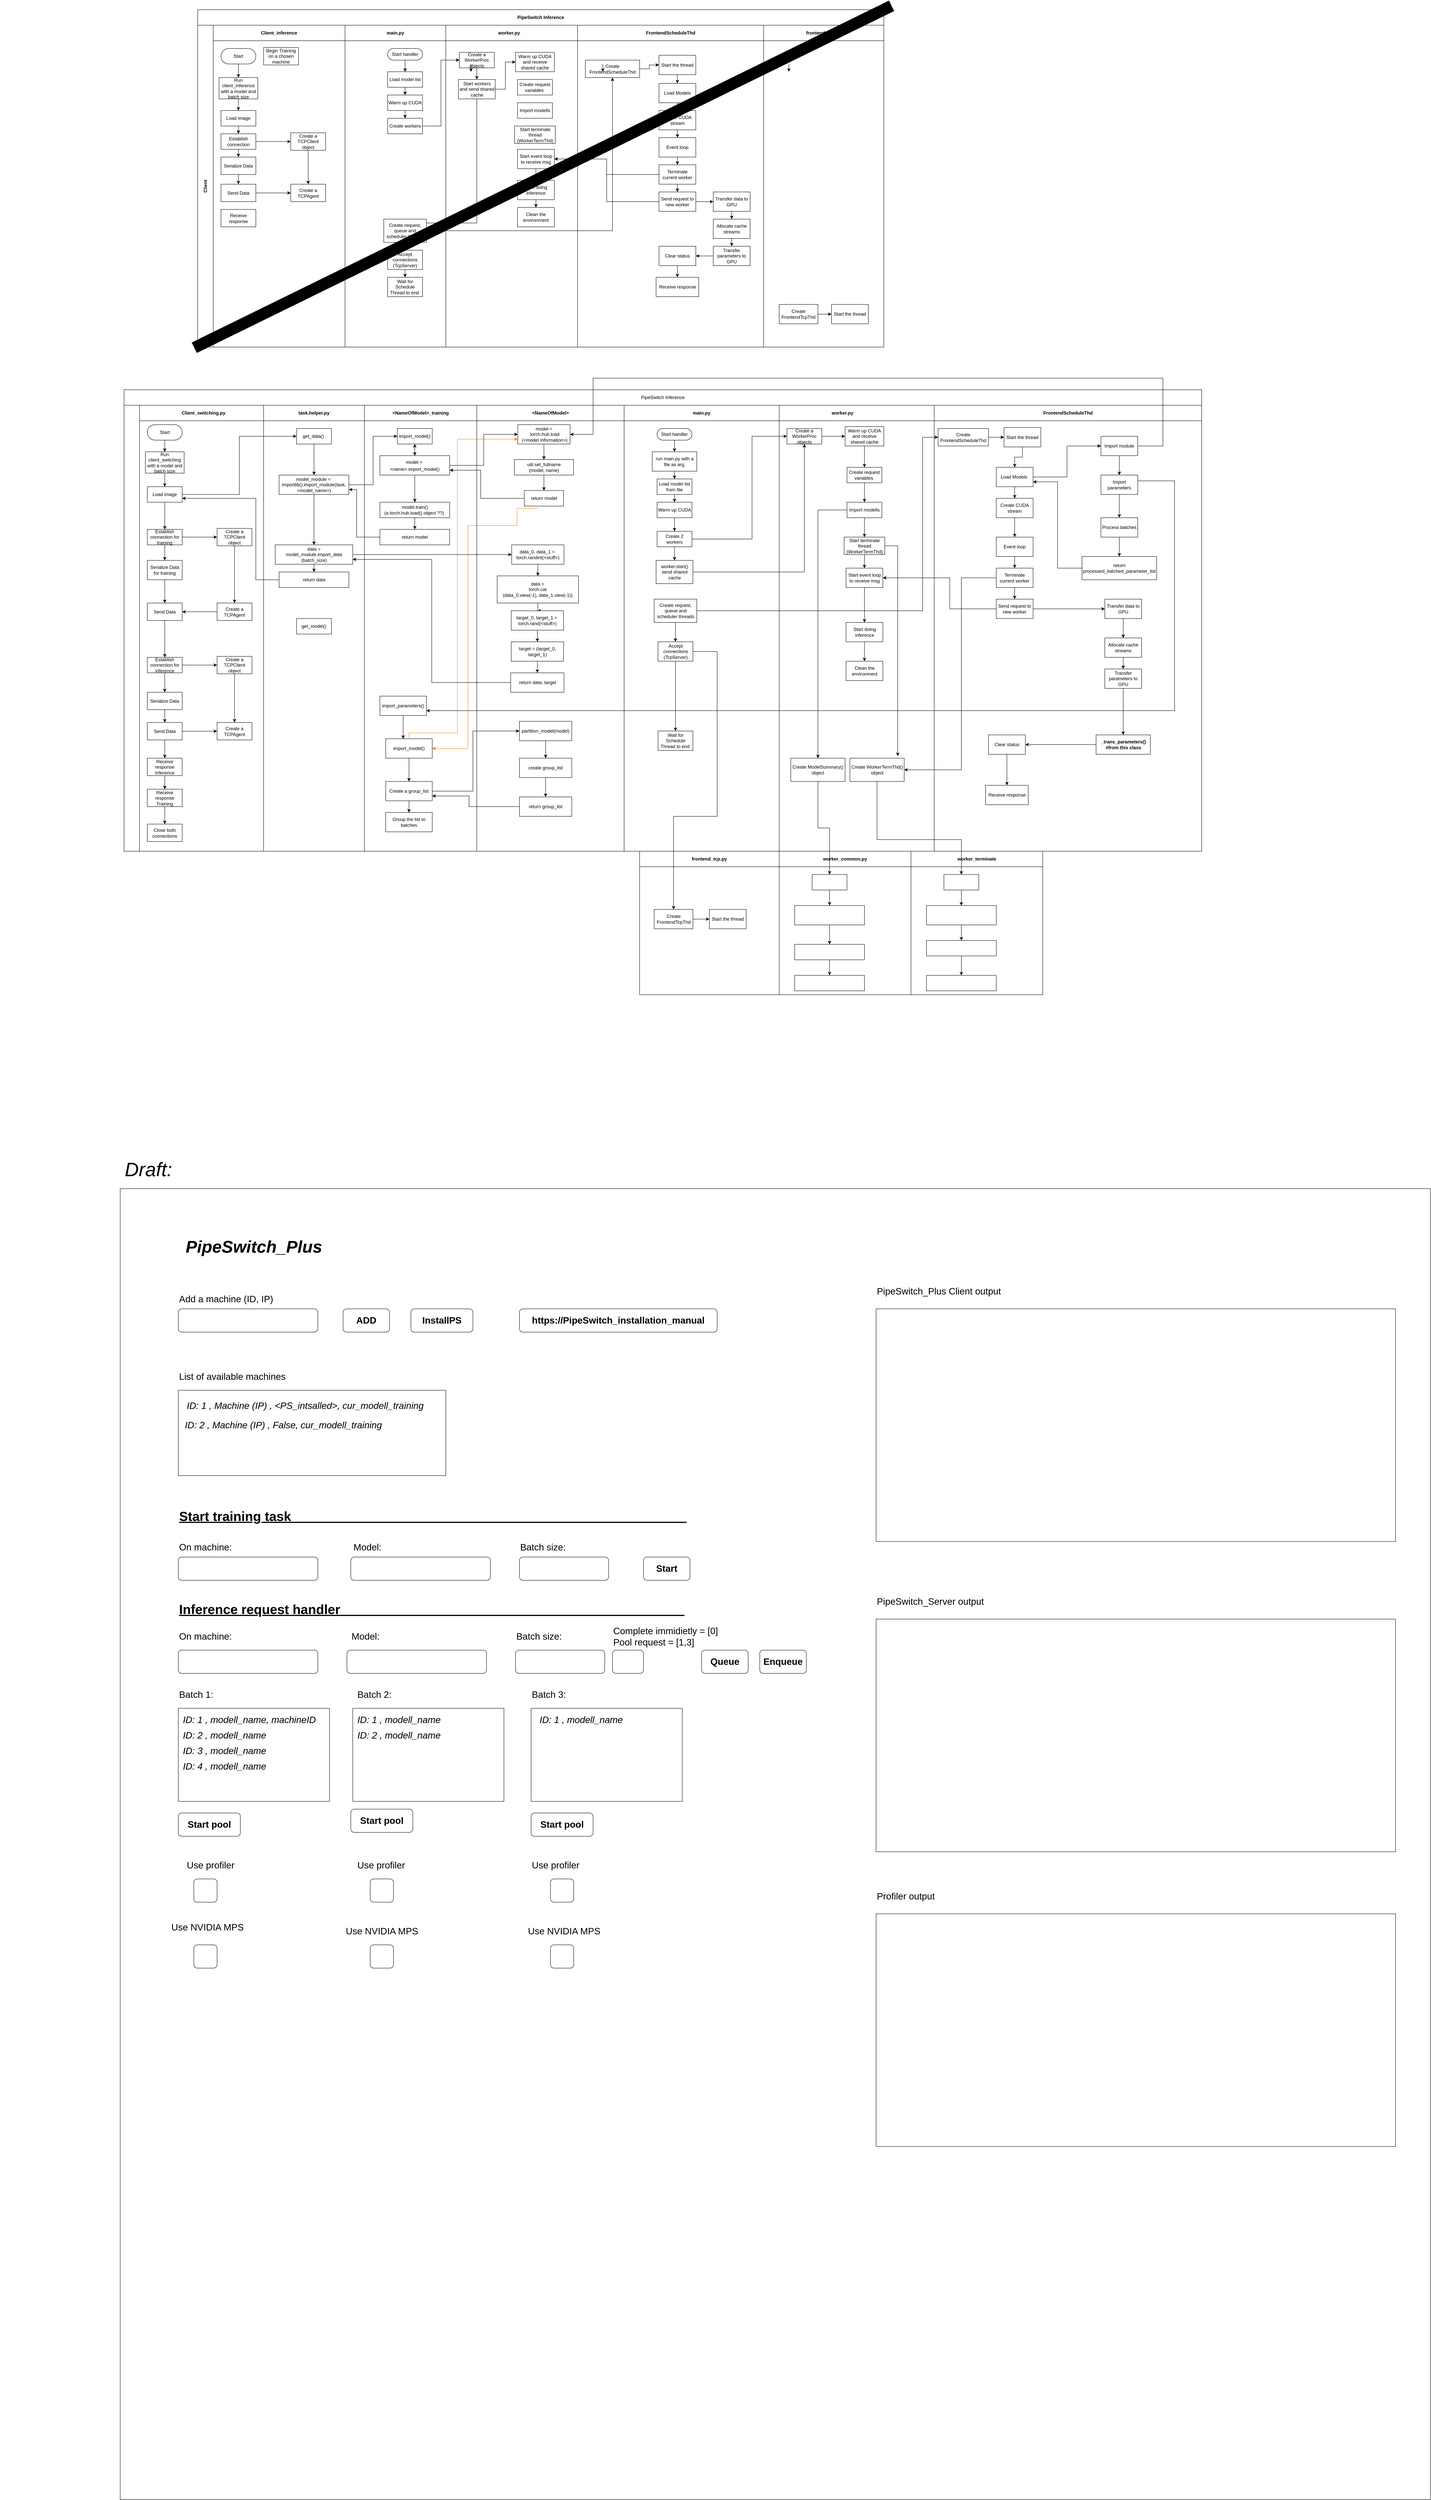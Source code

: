 <mxfile>
    <diagram id="E7B-mURxViQZa6VLWN6Q" name="Page-1">
        <mxGraphModel dx="1305" dy="1938" grid="1" gridSize="10" guides="1" tooltips="1" connect="1" arrows="1" fold="1" page="1" pageScale="1" pageWidth="827" pageHeight="1169" math="0" shadow="0">
            <root>
                <mxCell id="0"/>
                <mxCell id="1" parent="0"/>
                <mxCell id="2" value="PipeSwitch Inference" style="shape=table;childLayout=tableLayout;rowLines=0;columnLines=0;startSize=40;html=1;whiteSpace=wrap;collapsible=0;recursiveResize=0;expand=0;fontStyle=1" vertex="1" parent="1">
                    <mxGeometry x="-70" y="-210" width="1770" height="870" as="geometry"/>
                </mxCell>
                <mxCell id="3" value="Client&lt;br&gt;" style="swimlane;horizontal=0;points=[[0,0.5],[1,0.5]];portConstraint=eastwest;startSize=40;html=1;whiteSpace=wrap;collapsible=0;recursiveResize=0;expand=0;" vertex="1" parent="2">
                    <mxGeometry y="40" width="1770" height="830" as="geometry"/>
                </mxCell>
                <mxCell id="4" value="Client_inference" style="swimlane;connectable=0;startSize=40;html=1;whiteSpace=wrap;collapsible=0;recursiveResize=0;expand=0;" vertex="1" parent="3">
                    <mxGeometry x="40" width="340" height="830" as="geometry"/>
                </mxCell>
                <mxCell id="5" style="edgeStyle=orthogonalEdgeStyle;rounded=0;orthogonalLoop=1;jettySize=auto;html=1;" edge="1" parent="4" source="6" target="7">
                    <mxGeometry relative="1" as="geometry"/>
                </mxCell>
                <mxCell id="6" value="Start" style="rounded=1;whiteSpace=wrap;html=1;arcSize=50;" vertex="1" parent="4">
                    <mxGeometry x="20" y="60" width="90" height="40" as="geometry"/>
                </mxCell>
                <mxCell id="7" value="Run client_inference with a model and batch size" style="rounded=0;whiteSpace=wrap;html=1;" vertex="1" parent="4">
                    <mxGeometry x="15" y="135" width="100" height="55" as="geometry"/>
                </mxCell>
                <mxCell id="8" style="edgeStyle=orthogonalEdgeStyle;rounded=0;orthogonalLoop=1;jettySize=auto;html=1;" edge="1" parent="4" source="9" target="12">
                    <mxGeometry relative="1" as="geometry"/>
                </mxCell>
                <mxCell id="9" value="Load image" style="rounded=0;whiteSpace=wrap;html=1;" vertex="1" parent="4">
                    <mxGeometry x="20" y="220" width="90" height="40" as="geometry"/>
                </mxCell>
                <mxCell id="10" value="" style="edgeStyle=orthogonalEdgeStyle;rounded=0;orthogonalLoop=1;jettySize=auto;html=1;" edge="1" parent="4" source="7" target="9">
                    <mxGeometry relative="1" as="geometry"/>
                </mxCell>
                <mxCell id="11" style="edgeStyle=orthogonalEdgeStyle;rounded=0;orthogonalLoop=1;jettySize=auto;html=1;" edge="1" parent="4" source="12" target="14">
                    <mxGeometry relative="1" as="geometry"/>
                </mxCell>
                <mxCell id="12" value="Establish connection&lt;span style=&quot;color: rgba(0 , 0 , 0 , 0) ; font-family: monospace ; font-size: 0px&quot;&gt;%3CmxGraphModel%3E%3Croot%3E%3CmxCell%20id%3D%220%22%2F%3E%3CmxCell%20id%3D%221%22%20parent%3D%220%22%2F%3E%3CmxCell%20id%3D%222%22%20value%3D%22Begin%20Training%20on%20a%20chosen%20machine%22%20style%3D%22rounded%3D0%3BwhiteSpace%3Dwrap%3Bhtml%3D1%3B%22%20vertex%3D%221%22%20parent%3D%221%22%3E%3CmxGeometry%20x%3D%22160%22%20y%3D%22245%22%20width%3D%2290%22%20height%3D%2245%22%20as%3D%22geometry%22%2F%3E%3C%2FmxCell%3E%3C%2Froot%3E%3C%2FmxGraphModel%3E&lt;/span&gt;" style="rounded=0;whiteSpace=wrap;html=1;" vertex="1" parent="4">
                    <mxGeometry x="20" y="280" width="90" height="40" as="geometry"/>
                </mxCell>
                <mxCell id="13" style="edgeStyle=orthogonalEdgeStyle;rounded=0;orthogonalLoop=1;jettySize=auto;html=1;entryX=0.5;entryY=0;entryDx=0;entryDy=0;" edge="1" parent="4" source="14" target="17">
                    <mxGeometry relative="1" as="geometry"/>
                </mxCell>
                <mxCell id="14" value="Serialize Data&lt;span style=&quot;color: rgba(0 , 0 , 0 , 0) ; font-family: monospace ; font-size: 0px&quot;&gt;%3CmxGraphModel%3E%3Croot%3E%3CmxCell%20id%3D%220%22%2F%3E%3CmxCell%20id%3D%221%22%20parent%3D%220%22%2F%3E%3CmxCell%20id%3D%222%22%20value%3D%22Begin%20Training%20on%20a%20chosen%20machine%22%20style%3D%22rounded%3D0%3BwhiteSpace%3Dwrap%3Bhtml%3D1%3B%22%20vertex%3D%221%22%20parent%3D%221%22%3E%3CmxGeometry%20x%3D%22160%22%20y%3D%22245%22%20width%3D%2290%22%20height%3D%2245%22%20as%3D%22geometry%22%2F%3E%3C%2FmxCell%3E%3C%2Froot%3E%3C%2FmxGraphModel%3E&lt;/span&gt;" style="rounded=0;whiteSpace=wrap;html=1;" vertex="1" parent="4">
                    <mxGeometry x="20" y="340" width="90" height="45" as="geometry"/>
                </mxCell>
                <mxCell id="15" value="Begin Training on a chosen machine" style="rounded=0;whiteSpace=wrap;html=1;" vertex="1" parent="4">
                    <mxGeometry x="130" y="57.5" width="90" height="45" as="geometry"/>
                </mxCell>
                <mxCell id="16" value="Receive response" style="rounded=0;whiteSpace=wrap;html=1;" vertex="1" parent="4">
                    <mxGeometry x="20" y="475" width="90" height="45" as="geometry"/>
                </mxCell>
                <mxCell id="17" value="Send Data" style="rounded=0;whiteSpace=wrap;html=1;" vertex="1" parent="4">
                    <mxGeometry x="20" y="410" width="90" height="45" as="geometry"/>
                </mxCell>
                <mxCell id="18" value="Create a TCPClient object" style="rounded=0;whiteSpace=wrap;html=1;" vertex="1" parent="4">
                    <mxGeometry x="200" y="277.5" width="90" height="45" as="geometry"/>
                </mxCell>
                <mxCell id="19" style="edgeStyle=orthogonalEdgeStyle;rounded=0;orthogonalLoop=1;jettySize=auto;html=1;entryX=0;entryY=0.5;entryDx=0;entryDy=0;" edge="1" parent="4" source="12" target="18">
                    <mxGeometry relative="1" as="geometry"/>
                </mxCell>
                <mxCell id="20" value="Create a TCPAgent" style="rounded=0;whiteSpace=wrap;html=1;" vertex="1" parent="4">
                    <mxGeometry x="200" y="410" width="90" height="45" as="geometry"/>
                </mxCell>
                <mxCell id="21" style="edgeStyle=orthogonalEdgeStyle;rounded=0;orthogonalLoop=1;jettySize=auto;html=1;entryX=0;entryY=0.5;entryDx=0;entryDy=0;" edge="1" parent="4" source="17" target="20">
                    <mxGeometry relative="1" as="geometry">
                        <mxPoint x="365" y="433" as="targetPoint"/>
                    </mxGeometry>
                </mxCell>
                <mxCell id="22" style="edgeStyle=orthogonalEdgeStyle;rounded=0;orthogonalLoop=1;jettySize=auto;html=1;" edge="1" parent="4" source="18" target="20">
                    <mxGeometry relative="1" as="geometry"/>
                </mxCell>
                <mxCell id="23" value="main.py" style="swimlane;connectable=0;startSize=40;html=1;whiteSpace=wrap;collapsible=0;recursiveResize=0;expand=0;" vertex="1" parent="3">
                    <mxGeometry x="380" width="260" height="830" as="geometry"/>
                </mxCell>
                <mxCell id="24" style="edgeStyle=orthogonalEdgeStyle;rounded=0;orthogonalLoop=1;jettySize=auto;html=1;" edge="1" parent="23" source="25" target="27">
                    <mxGeometry relative="1" as="geometry"/>
                </mxCell>
                <mxCell id="25" value="Start handler" style="rounded=1;whiteSpace=wrap;html=1;arcSize=50;" vertex="1" parent="23">
                    <mxGeometry x="110" y="60" width="90" height="30" as="geometry"/>
                </mxCell>
                <mxCell id="26" style="edgeStyle=orthogonalEdgeStyle;rounded=0;orthogonalLoop=1;jettySize=auto;html=1;" edge="1" parent="23" source="27" target="29">
                    <mxGeometry relative="1" as="geometry"/>
                </mxCell>
                <mxCell id="27" value="Load model list" style="rounded=0;whiteSpace=wrap;html=1;" vertex="1" parent="23">
                    <mxGeometry x="110" y="120" width="90" height="40" as="geometry"/>
                </mxCell>
                <mxCell id="28" style="edgeStyle=orthogonalEdgeStyle;rounded=0;orthogonalLoop=1;jettySize=auto;html=1;" edge="1" parent="23" source="29" target="31">
                    <mxGeometry relative="1" as="geometry"/>
                </mxCell>
                <mxCell id="29" value="Warm up CUDA&lt;span style=&quot;color: rgba(0 , 0 , 0 , 0) ; font-family: monospace ; font-size: 0px&quot;&gt;%3CmxGraphModel%3E%3Croot%3E%3CmxCell%20id%3D%220%22%2F%3E%3CmxCell%20id%3D%221%22%20parent%3D%220%22%2F%3E%3CmxCell%20id%3D%222%22%20value%3D%22Load%20image%22%20style%3D%22rounded%3D0%3BwhiteSpace%3Dwrap%3Bhtml%3D1%3B%22%20vertex%3D%221%22%20parent%3D%221%22%3E%3CmxGeometry%20x%3D%22180%22%20y%3D%22810%22%20width%3D%2290%22%20height%3D%2240%22%20as%3D%22geometry%22%2F%3E%3C%2FmxCell%3E%3C%2Froot%3E%3C%2FmxGraphModel%3E&lt;/span&gt;" style="rounded=0;whiteSpace=wrap;html=1;" vertex="1" parent="23">
                    <mxGeometry x="110" y="180" width="90" height="40" as="geometry"/>
                </mxCell>
                <mxCell id="30" style="edgeStyle=orthogonalEdgeStyle;rounded=0;orthogonalLoop=1;jettySize=auto;html=1;entryX=0;entryY=0.5;entryDx=0;entryDy=0;" edge="1" parent="23" source="31" target="39">
                    <mxGeometry relative="1" as="geometry"/>
                </mxCell>
                <mxCell id="31" value="Create workers" style="rounded=0;whiteSpace=wrap;html=1;" vertex="1" parent="23">
                    <mxGeometry x="110" y="240" width="90" height="40" as="geometry"/>
                </mxCell>
                <mxCell id="32" style="edgeStyle=orthogonalEdgeStyle;rounded=0;orthogonalLoop=1;jettySize=auto;html=1;" edge="1" parent="23" source="34" target="36">
                    <mxGeometry relative="1" as="geometry"/>
                </mxCell>
                <mxCell id="33" style="edgeStyle=orthogonalEdgeStyle;rounded=0;orthogonalLoop=1;jettySize=auto;html=1;entryX=0.5;entryY=1;entryDx=0;entryDy=0;" edge="1" parent="23" source="34" target="53">
                    <mxGeometry relative="1" as="geometry">
                        <Array as="points">
                            <mxPoint x="690" y="530"/>
                        </Array>
                    </mxGeometry>
                </mxCell>
                <mxCell id="34" value="Create request, queue and scheduler threads" style="rounded=0;whiteSpace=wrap;html=1;" vertex="1" parent="23">
                    <mxGeometry x="100" y="500" width="110" height="60" as="geometry"/>
                </mxCell>
                <mxCell id="35" style="edgeStyle=orthogonalEdgeStyle;rounded=0;orthogonalLoop=1;jettySize=auto;html=1;" edge="1" parent="23" source="36" target="37">
                    <mxGeometry relative="1" as="geometry"/>
                </mxCell>
                <mxCell id="36" value="Accept connections (TcpServer)&lt;span style=&quot;color: rgba(0 , 0 , 0 , 0) ; font-family: monospace ; font-size: 0px&quot;&gt;%3CmxGraphModel%3E%3Croot%3E%3CmxCell%20id%3D%220%22%2F%3E%3CmxCell%20id%3D%221%22%20parent%3D%220%22%2F%3E%3CmxCell%20id%3D%222%22%20value%3D%22Load%20image%22%20style%3D%22rounded%3D0%3BwhiteSpace%3Dwrap%3Bhtml%3D1%3B%22%20vertex%3D%221%22%20parent%3D%221%22%3E%3CmxGeometry%20x%3D%22180%22%20y%3D%22810%22%20width%3D%2290%22%20height%3D%2240%22%20as%3D%22geometry%22%2F%3E%3C%2FmxCell%3E%3C%2Froot%3E%3C%2FmxGraphModel%3E&lt;/span&gt;" style="rounded=0;whiteSpace=wrap;html=1;" vertex="1" parent="23">
                    <mxGeometry x="110" y="580" width="90" height="50" as="geometry"/>
                </mxCell>
                <mxCell id="37" value="Wait for Schedule Thread to end&amp;nbsp;" style="rounded=0;whiteSpace=wrap;html=1;" vertex="1" parent="23">
                    <mxGeometry x="110" y="650" width="90" height="50" as="geometry"/>
                </mxCell>
                <mxCell id="38" style="edgeStyle=orthogonalEdgeStyle;rounded=0;orthogonalLoop=1;jettySize=auto;html=1;" edge="1" parent="23" source="39" target="42">
                    <mxGeometry relative="1" as="geometry"/>
                </mxCell>
                <mxCell id="39" value="Create a WorkerProc objects" style="rounded=0;whiteSpace=wrap;html=1;" vertex="1" parent="23">
                    <mxGeometry x="295" y="70" width="90" height="40" as="geometry"/>
                </mxCell>
                <mxCell id="40" style="edgeStyle=orthogonalEdgeStyle;rounded=0;orthogonalLoop=1;jettySize=auto;html=1;entryX=0;entryY=0.5;entryDx=0;entryDy=0;" edge="1" parent="23" source="42" target="43">
                    <mxGeometry relative="1" as="geometry"/>
                </mxCell>
                <mxCell id="41" style="edgeStyle=orthogonalEdgeStyle;rounded=0;orthogonalLoop=1;jettySize=auto;html=1;entryX=1;entryY=0.75;entryDx=0;entryDy=0;" edge="1" parent="23" source="42" target="34">
                    <mxGeometry relative="1" as="geometry">
                        <Array as="points">
                            <mxPoint x="340" y="510"/>
                            <mxPoint x="210" y="510"/>
                        </Array>
                    </mxGeometry>
                </mxCell>
                <mxCell id="42" value="Start workers and send shared cache" style="rounded=0;whiteSpace=wrap;html=1;" vertex="1" parent="23">
                    <mxGeometry x="292.5" y="140" width="95" height="50" as="geometry"/>
                </mxCell>
                <mxCell id="43" value="Warm up CUDA and receive shared cache" style="rounded=0;whiteSpace=wrap;html=1;" vertex="1" parent="23">
                    <mxGeometry x="440" y="70" width="100" height="50" as="geometry"/>
                </mxCell>
                <mxCell id="44" value="Create request variables&amp;nbsp;" style="rounded=0;whiteSpace=wrap;html=1;" vertex="1" parent="23">
                    <mxGeometry x="445" y="140" width="90" height="40" as="geometry"/>
                </mxCell>
                <mxCell id="45" value="Import modells" style="rounded=0;whiteSpace=wrap;html=1;" vertex="1" parent="23">
                    <mxGeometry x="445" y="200" width="90" height="40" as="geometry"/>
                </mxCell>
                <mxCell id="46" value="Start terminate thread (WorkerTermThd)" style="rounded=0;whiteSpace=wrap;html=1;" vertex="1" parent="23">
                    <mxGeometry x="437.5" y="260" width="105" height="45" as="geometry"/>
                </mxCell>
                <mxCell id="47" style="edgeStyle=orthogonalEdgeStyle;rounded=0;orthogonalLoop=1;jettySize=auto;html=1;" edge="1" parent="23" source="48" target="50">
                    <mxGeometry relative="1" as="geometry"/>
                </mxCell>
                <mxCell id="48" value="Start event loop to receive msg" style="rounded=0;whiteSpace=wrap;html=1;" vertex="1" parent="23">
                    <mxGeometry x="445" y="320" width="95" height="50" as="geometry"/>
                </mxCell>
                <mxCell id="49" style="edgeStyle=orthogonalEdgeStyle;rounded=0;orthogonalLoop=1;jettySize=auto;html=1;entryX=0.5;entryY=0;entryDx=0;entryDy=0;" edge="1" parent="23" source="50" target="51">
                    <mxGeometry relative="1" as="geometry"/>
                </mxCell>
                <mxCell id="50" value="Start doing inference" style="rounded=0;whiteSpace=wrap;html=1;" vertex="1" parent="23">
                    <mxGeometry x="445" y="400" width="95" height="50" as="geometry"/>
                </mxCell>
                <mxCell id="51" value="Clean the environment" style="rounded=0;whiteSpace=wrap;html=1;" vertex="1" parent="23">
                    <mxGeometry x="445" y="470" width="95" height="50" as="geometry"/>
                </mxCell>
                <mxCell id="52" style="edgeStyle=orthogonalEdgeStyle;rounded=0;orthogonalLoop=1;jettySize=auto;html=1;" edge="1" parent="23" source="53" target="55">
                    <mxGeometry relative="1" as="geometry"/>
                </mxCell>
                <mxCell id="53" value="Create FrontendScheduleThd" style="rounded=0;whiteSpace=wrap;html=1;" vertex="1" parent="23">
                    <mxGeometry x="620" y="90" width="140" height="45" as="geometry"/>
                </mxCell>
                <mxCell id="54" style="edgeStyle=orthogonalEdgeStyle;rounded=0;orthogonalLoop=1;jettySize=auto;html=1;" edge="1" parent="23" source="55" target="57">
                    <mxGeometry relative="1" as="geometry"/>
                </mxCell>
                <mxCell id="55" value="&lt;span style=&quot;font-weight: normal&quot;&gt;Start the thread&lt;/span&gt;" style="rounded=0;whiteSpace=wrap;html=1;fontStyle=1" vertex="1" parent="23">
                    <mxGeometry x="810" y="77.5" width="95" height="50" as="geometry"/>
                </mxCell>
                <mxCell id="56" style="edgeStyle=orthogonalEdgeStyle;rounded=0;orthogonalLoop=1;jettySize=auto;html=1;" edge="1" parent="23" source="57" target="59">
                    <mxGeometry relative="1" as="geometry"/>
                </mxCell>
                <mxCell id="57" value="&lt;span style=&quot;font-weight: normal&quot;&gt;Load Models&lt;/span&gt;" style="rounded=0;whiteSpace=wrap;html=1;fontStyle=1" vertex="1" parent="23">
                    <mxGeometry x="810" y="150" width="95" height="50" as="geometry"/>
                </mxCell>
                <mxCell id="58" style="edgeStyle=orthogonalEdgeStyle;rounded=0;orthogonalLoop=1;jettySize=auto;html=1;" edge="1" parent="23" source="59" target="61">
                    <mxGeometry relative="1" as="geometry"/>
                </mxCell>
                <mxCell id="59" value="&lt;span style=&quot;font-weight: 400&quot;&gt;Create CUDA stream&lt;/span&gt;" style="rounded=0;whiteSpace=wrap;html=1;fontStyle=1" vertex="1" parent="23">
                    <mxGeometry x="810" y="220" width="95" height="50" as="geometry"/>
                </mxCell>
                <mxCell id="60" style="edgeStyle=orthogonalEdgeStyle;rounded=0;orthogonalLoop=1;jettySize=auto;html=1;" edge="1" parent="23" source="61" target="64">
                    <mxGeometry relative="1" as="geometry"/>
                </mxCell>
                <mxCell id="61" value="&lt;span style=&quot;font-weight: 400&quot;&gt;Event loop&lt;/span&gt;" style="rounded=0;whiteSpace=wrap;html=1;fontStyle=1" vertex="1" parent="23">
                    <mxGeometry x="810" y="290" width="95" height="50" as="geometry"/>
                </mxCell>
                <mxCell id="62" style="edgeStyle=orthogonalEdgeStyle;rounded=0;orthogonalLoop=1;jettySize=auto;html=1;" edge="1" parent="23" source="64" target="48">
                    <mxGeometry relative="1" as="geometry"/>
                </mxCell>
                <mxCell id="63" style="edgeStyle=orthogonalEdgeStyle;rounded=0;orthogonalLoop=1;jettySize=auto;html=1;" edge="1" parent="23" source="64" target="67">
                    <mxGeometry relative="1" as="geometry"/>
                </mxCell>
                <mxCell id="64" value="&lt;span style=&quot;font-weight: 400&quot;&gt;Terminate current worker&lt;/span&gt;" style="rounded=0;whiteSpace=wrap;html=1;fontStyle=1" vertex="1" parent="23">
                    <mxGeometry x="810" y="360" width="95" height="50" as="geometry"/>
                </mxCell>
                <mxCell id="65" style="edgeStyle=orthogonalEdgeStyle;rounded=0;orthogonalLoop=1;jettySize=auto;html=1;entryX=1;entryY=0.5;entryDx=0;entryDy=0;" edge="1" parent="23" source="67" target="48">
                    <mxGeometry relative="1" as="geometry"/>
                </mxCell>
                <mxCell id="66" style="edgeStyle=orthogonalEdgeStyle;rounded=0;orthogonalLoop=1;jettySize=auto;html=1;" edge="1" parent="23" source="67" target="69">
                    <mxGeometry relative="1" as="geometry"/>
                </mxCell>
                <mxCell id="67" value="&lt;span style=&quot;font-weight: 400&quot;&gt;Send request to new worker&lt;/span&gt;" style="rounded=0;whiteSpace=wrap;html=1;fontStyle=1" vertex="1" parent="23">
                    <mxGeometry x="810" y="430" width="95" height="50" as="geometry"/>
                </mxCell>
                <mxCell id="68" style="edgeStyle=orthogonalEdgeStyle;rounded=0;orthogonalLoop=1;jettySize=auto;html=1;" edge="1" parent="23" source="69" target="71">
                    <mxGeometry relative="1" as="geometry"/>
                </mxCell>
                <mxCell id="69" value="&lt;span style=&quot;font-weight: 400&quot;&gt;Transfer data to GPU&lt;/span&gt;" style="rounded=0;whiteSpace=wrap;html=1;fontStyle=1" vertex="1" parent="23">
                    <mxGeometry x="950" y="430" width="95" height="50" as="geometry"/>
                </mxCell>
                <mxCell id="70" style="edgeStyle=orthogonalEdgeStyle;rounded=0;orthogonalLoop=1;jettySize=auto;html=1;" edge="1" parent="23" source="71" target="73">
                    <mxGeometry relative="1" as="geometry"/>
                </mxCell>
                <mxCell id="71" value="&lt;span style=&quot;font-weight: 400&quot;&gt;Allocate cache streams&lt;/span&gt;" style="rounded=0;whiteSpace=wrap;html=1;fontStyle=1" vertex="1" parent="23">
                    <mxGeometry x="950" y="500" width="95" height="50" as="geometry"/>
                </mxCell>
                <mxCell id="72" style="edgeStyle=orthogonalEdgeStyle;rounded=0;orthogonalLoop=1;jettySize=auto;html=1;entryX=1;entryY=0.5;entryDx=0;entryDy=0;" edge="1" parent="23" source="73" target="75">
                    <mxGeometry relative="1" as="geometry"/>
                </mxCell>
                <mxCell id="73" value="&lt;span style=&quot;font-weight: 400&quot;&gt;Transfer parameters to GPU&lt;/span&gt;" style="rounded=0;whiteSpace=wrap;html=1;fontStyle=1" vertex="1" parent="23">
                    <mxGeometry x="950" y="570" width="95" height="50" as="geometry"/>
                </mxCell>
                <mxCell id="74" style="edgeStyle=orthogonalEdgeStyle;rounded=0;orthogonalLoop=1;jettySize=auto;html=1;entryX=0.5;entryY=0;entryDx=0;entryDy=0;" edge="1" parent="23" source="75" target="76">
                    <mxGeometry relative="1" as="geometry"/>
                </mxCell>
                <mxCell id="75" value="&lt;span style=&quot;font-weight: 400&quot;&gt;Clear status&lt;/span&gt;" style="rounded=0;whiteSpace=wrap;html=1;fontStyle=1" vertex="1" parent="23">
                    <mxGeometry x="810" y="570" width="95" height="50" as="geometry"/>
                </mxCell>
                <mxCell id="76" value="&lt;span style=&quot;font-weight: 400&quot;&gt;Receive&amp;nbsp;response&lt;/span&gt;" style="rounded=0;whiteSpace=wrap;html=1;fontStyle=1" vertex="1" parent="23">
                    <mxGeometry x="802.5" y="650" width="110" height="50" as="geometry"/>
                </mxCell>
                <mxCell id="77" value="&lt;span style=&quot;white-space: pre&quot;&gt;&#9;&lt;/span&gt;&lt;span style=&quot;white-space: pre&quot;&gt;&#9;&lt;/span&gt;&lt;span style=&quot;white-space: pre&quot;&gt;&#9;&lt;/span&gt;&lt;span style=&quot;white-space: pre&quot;&gt;&#9;&lt;/span&gt;&lt;span style=&quot;white-space: pre&quot;&gt;&#9;&lt;/span&gt;worker.py" style="swimlane;connectable=0;startSize=40;html=1;whiteSpace=wrap;collapsible=0;recursiveResize=0;expand=0;align=left;" vertex="1" parent="3">
                    <mxGeometry x="640" width="1130" height="830" as="geometry"/>
                </mxCell>
                <mxCell id="78" style="edgeStyle=orthogonalEdgeStyle;rounded=0;orthogonalLoop=1;jettySize=auto;html=1;" edge="1" parent="77">
                    <mxGeometry relative="1" as="geometry">
                        <mxPoint x="65" y="100" as="sourcePoint"/>
                        <mxPoint x="65" y="120" as="targetPoint"/>
                    </mxGeometry>
                </mxCell>
                <mxCell id="79" value="FrontendScheduleThd" style="swimlane;connectable=0;startSize=40;html=1;whiteSpace=wrap;collapsible=0;recursiveResize=0;expand=0;" vertex="1" parent="77">
                    <mxGeometry x="340" width="480" height="830" as="geometry"/>
                </mxCell>
                <mxCell id="80" style="edgeStyle=orthogonalEdgeStyle;rounded=0;orthogonalLoop=1;jettySize=auto;html=1;" edge="1" parent="79">
                    <mxGeometry relative="1" as="geometry">
                        <mxPoint x="65" y="100" as="sourcePoint"/>
                        <mxPoint x="65" y="120" as="targetPoint"/>
                    </mxGeometry>
                </mxCell>
                <mxCell id="81" value="frontend_tcp.py" style="swimlane;connectable=0;startSize=40;html=1;whiteSpace=wrap;collapsible=0;recursiveResize=0;expand=0;" vertex="1" parent="1">
                    <mxGeometry x="1390" y="-170" width="310" height="830" as="geometry"/>
                </mxCell>
                <mxCell id="82" style="edgeStyle=orthogonalEdgeStyle;rounded=0;orthogonalLoop=1;jettySize=auto;html=1;" edge="1" parent="81">
                    <mxGeometry relative="1" as="geometry">
                        <mxPoint x="65" y="100" as="sourcePoint"/>
                        <mxPoint x="65" y="120" as="targetPoint"/>
                    </mxGeometry>
                </mxCell>
                <mxCell id="83" value="&lt;span style=&quot;font-weight: 400&quot;&gt;Create FrontendTcpThd&lt;/span&gt;" style="rounded=0;whiteSpace=wrap;html=1;fontStyle=1" vertex="1" parent="81">
                    <mxGeometry x="40" y="720" width="100" height="50" as="geometry"/>
                </mxCell>
                <mxCell id="84" value="&lt;span style=&quot;font-weight: 400&quot;&gt;Start the thread&lt;/span&gt;" style="rounded=0;whiteSpace=wrap;html=1;fontStyle=1" vertex="1" parent="81">
                    <mxGeometry x="175" y="720" width="95" height="50" as="geometry"/>
                </mxCell>
                <mxCell id="85" style="edgeStyle=orthogonalEdgeStyle;rounded=0;orthogonalLoop=1;jettySize=auto;html=1;" edge="1" parent="81" source="83" target="84">
                    <mxGeometry relative="1" as="geometry"/>
                </mxCell>
                <mxCell id="86" value="worker_common.py" style="swimlane;connectable=0;startSize=40;html=1;whiteSpace=wrap;collapsible=0;recursiveResize=0;expand=0;" vertex="1" parent="1">
                    <mxGeometry x="1430" y="1960" width="340" height="370" as="geometry"/>
                </mxCell>
                <mxCell id="87" style="edgeStyle=orthogonalEdgeStyle;rounded=0;orthogonalLoop=1;jettySize=auto;html=1;entryX=0.5;entryY=0;entryDx=0;entryDy=0;" edge="1" parent="86" source="88" target="90">
                    <mxGeometry relative="1" as="geometry"/>
                </mxCell>
                <mxCell id="88" value="" style="rounded=0;whiteSpace=wrap;html=1;" vertex="1" parent="86">
                    <mxGeometry x="85" y="60" width="90" height="40" as="geometry"/>
                </mxCell>
                <mxCell id="89" style="edgeStyle=orthogonalEdgeStyle;rounded=0;orthogonalLoop=1;jettySize=auto;html=1;entryX=0.5;entryY=0;entryDx=0;entryDy=0;" edge="1" parent="86" source="90" target="92">
                    <mxGeometry relative="1" as="geometry"/>
                </mxCell>
                <mxCell id="90" value="&lt;div style=&quot;line-height: 18px&quot;&gt;&lt;div&gt;&lt;br&gt;&lt;/div&gt;&lt;div&gt;&lt;br&gt;&lt;/div&gt;&lt;div style=&quot;color: rgb(212 , 212 , 212) ; font-family: &amp;#34;menlo&amp;#34; , &amp;#34;monaco&amp;#34; , &amp;#34;courier new&amp;#34; , monospace ; background-color: rgb(30 , 30 , 30)&quot;&gt;&lt;/div&gt;&lt;/div&gt;" style="rounded=0;whiteSpace=wrap;html=1;" vertex="1" parent="86">
                    <mxGeometry x="40" y="140" width="180" height="50" as="geometry"/>
                </mxCell>
                <mxCell id="91" style="edgeStyle=orthogonalEdgeStyle;rounded=0;orthogonalLoop=1;jettySize=auto;html=1;entryX=0.5;entryY=0;entryDx=0;entryDy=0;" edge="1" parent="86" source="92" target="93">
                    <mxGeometry relative="1" as="geometry"/>
                </mxCell>
                <mxCell id="92" value="" style="rounded=0;whiteSpace=wrap;html=1;" vertex="1" parent="86">
                    <mxGeometry x="40" y="240" width="180" height="40" as="geometry"/>
                </mxCell>
                <mxCell id="93" value="" style="rounded=0;whiteSpace=wrap;html=1;" vertex="1" parent="86">
                    <mxGeometry x="40" y="320" width="180" height="40" as="geometry"/>
                </mxCell>
                <mxCell id="94" value="PipeSwitch Inference" style="shape=table;childLayout=tableLayout;rowLines=0;columnLines=0;startSize=40;html=1;whiteSpace=wrap;collapsible=0;recursiveResize=0;expand=0;fontStyle=0" vertex="1" parent="1">
                    <mxGeometry x="-260" y="770" width="2780" height="1190" as="geometry"/>
                </mxCell>
                <mxCell id="95" value="" style="swimlane;horizontal=0;points=[[0,0.5],[1,0.5]];portConstraint=eastwest;startSize=40;html=1;whiteSpace=wrap;collapsible=0;recursiveResize=0;expand=0;" vertex="1" parent="94">
                    <mxGeometry y="40" width="2780" height="1150" as="geometry"/>
                </mxCell>
                <mxCell id="96" value="&lt;span style=&quot;white-space: pre&quot;&gt;&#9;&lt;/span&gt;&lt;span style=&quot;white-space: pre&quot;&gt;&#9;&lt;/span&gt;&lt;span style=&quot;white-space: pre&quot;&gt;&#9;&lt;/span&gt;&lt;span style=&quot;white-space: pre&quot;&gt;&#9;&lt;/span&gt;Client_switching.py" style="swimlane;connectable=0;startSize=40;html=1;whiteSpace=wrap;collapsible=0;recursiveResize=0;expand=0;align=left;" vertex="1" parent="95">
                    <mxGeometry x="40" width="1250" height="1150" as="geometry"/>
                </mxCell>
                <mxCell id="97" style="edgeStyle=orthogonalEdgeStyle;rounded=0;orthogonalLoop=1;jettySize=auto;html=1;" edge="1" parent="96" source="98" target="100">
                    <mxGeometry relative="1" as="geometry"/>
                </mxCell>
                <mxCell id="98" value="Start" style="rounded=1;whiteSpace=wrap;html=1;arcSize=50;" vertex="1" parent="96">
                    <mxGeometry x="20" y="50" width="90" height="40" as="geometry"/>
                </mxCell>
                <mxCell id="99" style="edgeStyle=orthogonalEdgeStyle;rounded=0;orthogonalLoop=1;jettySize=auto;html=1;" edge="1" parent="96" source="100" target="116">
                    <mxGeometry relative="1" as="geometry"/>
                </mxCell>
                <mxCell id="100" value="Run client_switching with a model and batch size" style="rounded=0;whiteSpace=wrap;html=1;" vertex="1" parent="96">
                    <mxGeometry x="15" y="120" width="100" height="55" as="geometry"/>
                </mxCell>
                <mxCell id="101" style="edgeStyle=orthogonalEdgeStyle;rounded=0;orthogonalLoop=1;jettySize=auto;html=1;" edge="1" parent="96" source="102" target="104">
                    <mxGeometry relative="1" as="geometry"/>
                </mxCell>
                <mxCell id="102" value="Establish connection for inference" style="rounded=0;whiteSpace=wrap;html=1;" vertex="1" parent="96">
                    <mxGeometry x="20" y="650" width="90" height="40" as="geometry"/>
                </mxCell>
                <mxCell id="103" style="edgeStyle=orthogonalEdgeStyle;rounded=0;orthogonalLoop=1;jettySize=auto;html=1;entryX=0.5;entryY=0;entryDx=0;entryDy=0;" edge="1" parent="96" source="104" target="108">
                    <mxGeometry relative="1" as="geometry"/>
                </mxCell>
                <mxCell id="104" value="Serialize Data&lt;span style=&quot;color: rgba(0 , 0 , 0 , 0) ; font-family: monospace ; font-size: 0px&quot;&gt;%3CmxGraphModel%3E%3Croot%3E%3CmxCell%20id%3D%220%22%2F%3E%3CmxCell%20id%3D%221%22%20parent%3D%220%22%2F%3E%3CmxCell%20id%3D%222%22%20value%3D%22Begin%20Training%20on%20a%20chosen%20machine%22%20style%3D%22rounded%3D0%3BwhiteSpace%3Dwrap%3Bhtml%3D1%3B%22%20vertex%3D%221%22%20parent%3D%221%22%3E%3CmxGeometry%20x%3D%22160%22%20y%3D%22245%22%20width%3D%2290%22%20height%3D%2245%22%20as%3D%22geometry%22%2F%3E%3C%2FmxCell%3E%3C%2Froot%3E%3C%2FmxGraphModel%3E&lt;/span&gt;" style="rounded=0;whiteSpace=wrap;html=1;" vertex="1" parent="96">
                    <mxGeometry x="20" y="740" width="90" height="45" as="geometry"/>
                </mxCell>
                <mxCell id="105" style="edgeStyle=orthogonalEdgeStyle;rounded=0;orthogonalLoop=1;jettySize=auto;html=1;entryX=0.5;entryY=0;entryDx=0;entryDy=0;" edge="1" parent="96" source="106" target="129">
                    <mxGeometry relative="1" as="geometry"/>
                </mxCell>
                <mxCell id="106" value="Receive response Inference" style="rounded=0;whiteSpace=wrap;html=1;" vertex="1" parent="96">
                    <mxGeometry x="20" y="910" width="90" height="45" as="geometry"/>
                </mxCell>
                <mxCell id="107" style="edgeStyle=orthogonalEdgeStyle;rounded=0;orthogonalLoop=1;jettySize=auto;html=1;" edge="1" parent="96" source="108" target="106">
                    <mxGeometry relative="1" as="geometry"/>
                </mxCell>
                <mxCell id="108" value="Send Data" style="rounded=0;whiteSpace=wrap;html=1;" vertex="1" parent="96">
                    <mxGeometry x="20" y="818" width="90" height="45" as="geometry"/>
                </mxCell>
                <mxCell id="109" value="Create a TCPClient object" style="rounded=0;whiteSpace=wrap;html=1;" vertex="1" parent="96">
                    <mxGeometry x="200" y="647.5" width="90" height="45" as="geometry"/>
                </mxCell>
                <mxCell id="110" style="edgeStyle=orthogonalEdgeStyle;rounded=0;orthogonalLoop=1;jettySize=auto;html=1;entryX=0;entryY=0.5;entryDx=0;entryDy=0;" edge="1" parent="96" source="102" target="109">
                    <mxGeometry relative="1" as="geometry"/>
                </mxCell>
                <mxCell id="111" value="Create a TCPAgent" style="rounded=0;whiteSpace=wrap;html=1;" vertex="1" parent="96">
                    <mxGeometry x="200" y="818" width="90" height="45" as="geometry"/>
                </mxCell>
                <mxCell id="112" style="edgeStyle=orthogonalEdgeStyle;rounded=0;orthogonalLoop=1;jettySize=auto;html=1;entryX=0;entryY=0.5;entryDx=0;entryDy=0;" edge="1" parent="96" source="108" target="111">
                    <mxGeometry relative="1" as="geometry">
                        <mxPoint x="365" y="433" as="targetPoint"/>
                    </mxGeometry>
                </mxCell>
                <mxCell id="113" style="edgeStyle=orthogonalEdgeStyle;rounded=0;orthogonalLoop=1;jettySize=auto;html=1;" edge="1" parent="96" source="109" target="111">
                    <mxGeometry relative="1" as="geometry"/>
                </mxCell>
                <mxCell id="114" style="edgeStyle=orthogonalEdgeStyle;rounded=0;orthogonalLoop=1;jettySize=auto;html=1;" edge="1" parent="96" source="116" target="119">
                    <mxGeometry relative="1" as="geometry"/>
                </mxCell>
                <mxCell id="115" style="edgeStyle=orthogonalEdgeStyle;rounded=0;orthogonalLoop=1;jettySize=auto;html=1;entryX=0;entryY=0.5;entryDx=0;entryDy=0;" edge="1" parent="96" source="116" target="131">
                    <mxGeometry relative="1" as="geometry"/>
                </mxCell>
                <mxCell id="116" value="Load image" style="rounded=0;whiteSpace=wrap;html=1;" vertex="1" parent="96">
                    <mxGeometry x="20" y="210" width="90" height="40" as="geometry"/>
                </mxCell>
                <mxCell id="117" style="edgeStyle=orthogonalEdgeStyle;rounded=0;orthogonalLoop=1;jettySize=auto;html=1;" edge="1" parent="96" source="119" target="121">
                    <mxGeometry relative="1" as="geometry"/>
                </mxCell>
                <mxCell id="118" style="edgeStyle=orthogonalEdgeStyle;rounded=0;orthogonalLoop=1;jettySize=auto;html=1;" edge="1" parent="96" source="119" target="125">
                    <mxGeometry relative="1" as="geometry"/>
                </mxCell>
                <mxCell id="119" value="Establish connection for training" style="rounded=0;whiteSpace=wrap;html=1;" vertex="1" parent="96">
                    <mxGeometry x="20" y="320" width="90" height="40" as="geometry"/>
                </mxCell>
                <mxCell id="120" style="edgeStyle=orthogonalEdgeStyle;rounded=0;orthogonalLoop=1;jettySize=auto;html=1;" edge="1" parent="96" source="121" target="123">
                    <mxGeometry relative="1" as="geometry"/>
                </mxCell>
                <mxCell id="121" value="Create a TCPClient object" style="rounded=0;whiteSpace=wrap;html=1;" vertex="1" parent="96">
                    <mxGeometry x="200" y="317.5" width="90" height="45" as="geometry"/>
                </mxCell>
                <mxCell id="122" style="edgeStyle=orthogonalEdgeStyle;rounded=0;orthogonalLoop=1;jettySize=auto;html=1;entryX=1;entryY=0.5;entryDx=0;entryDy=0;" edge="1" parent="96" source="123" target="127">
                    <mxGeometry relative="1" as="geometry"/>
                </mxCell>
                <mxCell id="123" value="Create a TCPAgent" style="rounded=0;whiteSpace=wrap;html=1;" vertex="1" parent="96">
                    <mxGeometry x="200" y="510" width="90" height="45" as="geometry"/>
                </mxCell>
                <mxCell id="124" style="edgeStyle=orthogonalEdgeStyle;rounded=0;orthogonalLoop=1;jettySize=auto;html=1;" edge="1" parent="96" source="125" target="127">
                    <mxGeometry relative="1" as="geometry"/>
                </mxCell>
                <mxCell id="125" value="Serialize Data for training&lt;span style=&quot;color: rgba(0 , 0 , 0 , 0) ; font-family: monospace ; font-size: 0px&quot;&gt;% for training3CmxGraphModel%3E%3Croot%3E%3CmxCell%20id%3D%220%22%2F%3E%3CmxCell%20id%3D%221%22%20parent%3D%220%22%2F%3E%3CmxCell%20id%3D%222%22%20value%3D%22Begin%20Training%20on%20a%20chosen%20machine%22%20style%3D%22rounded%3D0%3BwhiteSpace%3Dwrap%3Bhtml%3D1%3B%22%20vertex%3D%221%22%20parent%3D%221%22%3E%3CmxGeometry%20x%3D%22160%22%20y%3D%22245%22%20width%3D%2290%22%20height%3D%2245%22%20as%3D%22geometry%22%2F%3E%3C%2FmxCell%3E%3C%2Froot%3E%3C%2FmxGraphModel%3E&amp;nbsp;&lt;/span&gt;" style="rounded=0;whiteSpace=wrap;html=1;" vertex="1" parent="96">
                    <mxGeometry x="20" y="400" width="90" height="50" as="geometry"/>
                </mxCell>
                <mxCell id="126" style="edgeStyle=orthogonalEdgeStyle;rounded=0;orthogonalLoop=1;jettySize=auto;html=1;entryX=0.5;entryY=0;entryDx=0;entryDy=0;" edge="1" parent="96" source="127" target="102">
                    <mxGeometry relative="1" as="geometry"/>
                </mxCell>
                <mxCell id="127" value="Send Data" style="rounded=0;whiteSpace=wrap;html=1;" vertex="1" parent="96">
                    <mxGeometry x="20" y="510" width="90" height="45" as="geometry"/>
                </mxCell>
                <mxCell id="128" style="edgeStyle=orthogonalEdgeStyle;rounded=0;orthogonalLoop=1;jettySize=auto;html=1;entryX=0.5;entryY=0;entryDx=0;entryDy=0;" edge="1" parent="96" source="129" target="180">
                    <mxGeometry relative="1" as="geometry"/>
                </mxCell>
                <mxCell id="129" value="Receive response Training" style="rounded=0;whiteSpace=wrap;html=1;" vertex="1" parent="96">
                    <mxGeometry x="20" y="990" width="90" height="45" as="geometry"/>
                </mxCell>
                <mxCell id="130" value="task.helper.py" style="swimlane;connectable=0;startSize=40;html=1;whiteSpace=wrap;collapsible=0;recursiveResize=0;expand=0;" vertex="1" parent="96">
                    <mxGeometry x="320" width="260" height="1150" as="geometry"/>
                </mxCell>
                <mxCell id="131" value="get_data()&amp;nbsp;" style="rounded=0;whiteSpace=wrap;html=1;" vertex="1" parent="130">
                    <mxGeometry x="85" y="60" width="90" height="40" as="geometry"/>
                </mxCell>
                <mxCell id="132" style="edgeStyle=orthogonalEdgeStyle;rounded=0;orthogonalLoop=1;jettySize=auto;html=1;" edge="1" parent="130" source="133" target="136">
                    <mxGeometry relative="1" as="geometry"/>
                </mxCell>
                <mxCell id="133" value="model_module =&amp;nbsp;&lt;br&gt;importlib().import_module(task.&amp;lt;model_name&amp;gt;)" style="rounded=0;whiteSpace=wrap;html=1;" vertex="1" parent="130">
                    <mxGeometry x="40" y="180" width="180" height="50" as="geometry"/>
                </mxCell>
                <mxCell id="134" style="edgeStyle=orthogonalEdgeStyle;rounded=0;orthogonalLoop=1;jettySize=auto;html=1;" edge="1" parent="130" source="131" target="133">
                    <mxGeometry relative="1" as="geometry"/>
                </mxCell>
                <mxCell id="135" value="return data" style="rounded=0;whiteSpace=wrap;html=1;" vertex="1" parent="130">
                    <mxGeometry x="40" y="430" width="180" height="40" as="geometry"/>
                </mxCell>
                <mxCell id="136" value="data = &lt;br&gt;model_module.import_data&lt;br&gt;(batch_size)" style="rounded=0;whiteSpace=wrap;html=1;" vertex="1" parent="130">
                    <mxGeometry x="30" y="360" width="200" height="50" as="geometry"/>
                </mxCell>
                <mxCell id="137" style="edgeStyle=orthogonalEdgeStyle;rounded=0;orthogonalLoop=1;jettySize=auto;html=1;entryX=0.5;entryY=0;entryDx=0;entryDy=0;" edge="1" parent="130" source="136" target="135">
                    <mxGeometry relative="1" as="geometry"/>
                </mxCell>
                <mxCell id="138" value="get_model()" style="rounded=0;whiteSpace=wrap;html=1;" vertex="1" parent="130">
                    <mxGeometry x="85" y="550" width="90" height="40" as="geometry"/>
                </mxCell>
                <mxCell id="139" value="&amp;lt;NameOfModel&amp;gt;_training" style="swimlane;connectable=0;startSize=40;html=1;whiteSpace=wrap;collapsible=0;recursiveResize=0;expand=0;" vertex="1" parent="96">
                    <mxGeometry x="580" width="290" height="1150" as="geometry"/>
                </mxCell>
                <mxCell id="140" value="import_model()" style="rounded=0;whiteSpace=wrap;html=1;" vertex="1" parent="139">
                    <mxGeometry x="85" y="60" width="90" height="40" as="geometry"/>
                </mxCell>
                <mxCell id="141" style="edgeStyle=orthogonalEdgeStyle;rounded=0;orthogonalLoop=1;jettySize=auto;html=1;entryX=0.5;entryY=0;entryDx=0;entryDy=0;" edge="1" parent="139" source="143" target="146">
                    <mxGeometry relative="1" as="geometry"/>
                </mxCell>
                <mxCell id="142" value="" style="edgeStyle=orthogonalEdgeStyle;rounded=0;orthogonalLoop=1;jettySize=auto;html=1;" edge="1" parent="139" source="143" target="140">
                    <mxGeometry relative="1" as="geometry"/>
                </mxCell>
                <mxCell id="143" value="&lt;div style=&quot;line-height: 18px&quot;&gt;&lt;div&gt;    model =&amp;nbsp;&lt;/div&gt;&lt;div&gt;&amp;lt;name&amp;gt;.import_model()&lt;/div&gt;&lt;div style=&quot;color: rgb(212 , 212 , 212) ; font-family: &amp;#34;menlo&amp;#34; , &amp;#34;monaco&amp;#34; , &amp;#34;courier new&amp;#34; , monospace ; background-color: rgb(30 , 30 , 30)&quot;&gt;&lt;/div&gt;&lt;/div&gt;" style="rounded=0;whiteSpace=wrap;html=1;" vertex="1" parent="139">
                    <mxGeometry x="40" y="130" width="180" height="50" as="geometry"/>
                </mxCell>
                <mxCell id="144" style="edgeStyle=orthogonalEdgeStyle;rounded=0;orthogonalLoop=1;jettySize=auto;html=1;" edge="1" parent="139" source="140" target="143">
                    <mxGeometry relative="1" as="geometry"/>
                </mxCell>
                <mxCell id="145" style="edgeStyle=orthogonalEdgeStyle;rounded=0;orthogonalLoop=1;jettySize=auto;html=1;entryX=0.5;entryY=0;entryDx=0;entryDy=0;" edge="1" parent="139" source="146" target="147">
                    <mxGeometry relative="1" as="geometry"/>
                </mxCell>
                <mxCell id="146" value="model.train()&lt;br&gt;(a torch.hub.load() object ??)&amp;nbsp;" style="rounded=0;whiteSpace=wrap;html=1;" vertex="1" parent="139">
                    <mxGeometry x="40" y="250" width="180" height="40" as="geometry"/>
                </mxCell>
                <mxCell id="147" value="return model" style="rounded=0;whiteSpace=wrap;html=1;" vertex="1" parent="139">
                    <mxGeometry x="40" y="320" width="180" height="40" as="geometry"/>
                </mxCell>
                <mxCell id="148" style="edgeStyle=orthogonalEdgeStyle;rounded=0;orthogonalLoop=1;jettySize=auto;html=1;entryX=0.375;entryY=0;entryDx=0;entryDy=0;entryPerimeter=0;" edge="1" parent="139" source="149" target="150">
                    <mxGeometry relative="1" as="geometry"/>
                </mxCell>
                <mxCell id="149" value="import_parameters()" style="rounded=0;whiteSpace=wrap;html=1;" vertex="1" parent="139">
                    <mxGeometry x="40" y="750" width="120" height="50" as="geometry"/>
                </mxCell>
                <mxCell id="150" value="import_model()" style="rounded=0;whiteSpace=wrap;html=1;" vertex="1" parent="139">
                    <mxGeometry x="55" y="860" width="120" height="50" as="geometry"/>
                </mxCell>
                <mxCell id="151" style="edgeStyle=orthogonalEdgeStyle;rounded=0;orthogonalLoop=1;jettySize=auto;html=1;" edge="1" parent="139" source="152" target="154">
                    <mxGeometry relative="1" as="geometry"/>
                </mxCell>
                <mxCell id="152" value="Create a group_list" style="rounded=0;whiteSpace=wrap;html=1;" vertex="1" parent="139">
                    <mxGeometry x="55" y="970" width="120" height="50" as="geometry"/>
                </mxCell>
                <mxCell id="153" style="edgeStyle=orthogonalEdgeStyle;rounded=0;orthogonalLoop=1;jettySize=auto;html=1;" edge="1" parent="139" source="150" target="152">
                    <mxGeometry relative="1" as="geometry"/>
                </mxCell>
                <mxCell id="154" value="Group the list to batches" style="rounded=0;whiteSpace=wrap;html=1;" vertex="1" parent="139">
                    <mxGeometry x="55" y="1050" width="120" height="50" as="geometry"/>
                </mxCell>
                <mxCell id="155" style="edgeStyle=orthogonalEdgeStyle;rounded=0;orthogonalLoop=1;jettySize=auto;html=1;entryX=0;entryY=0.5;entryDx=0;entryDy=0;" edge="1" parent="96" source="133" target="140">
                    <mxGeometry relative="1" as="geometry"/>
                </mxCell>
                <mxCell id="156" value="&amp;lt;NameOfModel&amp;gt;" style="swimlane;connectable=0;startSize=40;html=1;whiteSpace=wrap;collapsible=0;recursiveResize=0;expand=0;" vertex="1" parent="96">
                    <mxGeometry x="870" width="380" height="1150" as="geometry"/>
                </mxCell>
                <mxCell id="157" style="edgeStyle=orthogonalEdgeStyle;rounded=0;orthogonalLoop=1;jettySize=auto;html=1;entryX=0.5;entryY=0;entryDx=0;entryDy=0;" edge="1" parent="156" source="158" target="160">
                    <mxGeometry relative="1" as="geometry"/>
                </mxCell>
                <mxCell id="158" value="model =&lt;br&gt;&amp;nbsp;torch.hub.load &lt;br&gt;&amp;nbsp;(&amp;lt;model information&amp;gt;)" style="rounded=0;whiteSpace=wrap;html=1;" vertex="1" parent="156">
                    <mxGeometry x="105.63" y="50" width="135" height="50" as="geometry"/>
                </mxCell>
                <mxCell id="159" style="edgeStyle=orthogonalEdgeStyle;rounded=0;orthogonalLoop=1;jettySize=auto;html=1;entryX=0.5;entryY=0;entryDx=0;entryDy=0;" edge="1" parent="156" source="160" target="161">
                    <mxGeometry relative="1" as="geometry"/>
                </mxCell>
                <mxCell id="160" value="util.set_fullname&lt;br&gt;(model, name)" style="rounded=0;whiteSpace=wrap;html=1;" vertex="1" parent="156">
                    <mxGeometry x="96.88" y="140" width="152.5" height="40" as="geometry"/>
                </mxCell>
                <mxCell id="161" value="return model" style="rounded=0;whiteSpace=wrap;html=1;" vertex="1" parent="156">
                    <mxGeometry x="122.5" y="220" width="101.25" height="40" as="geometry"/>
                </mxCell>
                <mxCell id="162" style="edgeStyle=orthogonalEdgeStyle;rounded=0;orthogonalLoop=1;jettySize=auto;html=1;entryX=0.5;entryY=0;entryDx=0;entryDy=0;" edge="1" parent="156" source="163" target="165">
                    <mxGeometry relative="1" as="geometry"/>
                </mxCell>
                <mxCell id="163" value="data_0, data_1 =&amp;nbsp;&lt;br&gt;torch.randint(&amp;lt;stuff&amp;gt;)" style="rounded=0;whiteSpace=wrap;html=1;" vertex="1" parent="156">
                    <mxGeometry x="90" y="360" width="135" height="50" as="geometry"/>
                </mxCell>
                <mxCell id="164" style="edgeStyle=orthogonalEdgeStyle;rounded=0;orthogonalLoop=1;jettySize=auto;html=1;entryX=0.5;entryY=0;entryDx=0;entryDy=0;" edge="1" parent="156" source="165" target="167">
                    <mxGeometry relative="1" as="geometry"/>
                </mxCell>
                <mxCell id="165" value="data = &lt;br&gt;torch.cat&lt;br&gt;(data_0.view(-1), data_1.view(-1))" style="rounded=0;whiteSpace=wrap;html=1;" vertex="1" parent="156">
                    <mxGeometry x="52.49" y="440" width="210" height="70" as="geometry"/>
                </mxCell>
                <mxCell id="166" style="edgeStyle=orthogonalEdgeStyle;rounded=0;orthogonalLoop=1;jettySize=auto;html=1;" edge="1" parent="156" source="167" target="169">
                    <mxGeometry relative="1" as="geometry"/>
                </mxCell>
                <mxCell id="167" value="target_0, target_1 =&amp;nbsp;&lt;br&gt;torch.rand(&amp;lt;stuff&amp;gt;)" style="rounded=0;whiteSpace=wrap;html=1;" vertex="1" parent="156">
                    <mxGeometry x="88.75" y="530" width="135" height="50" as="geometry"/>
                </mxCell>
                <mxCell id="168" style="edgeStyle=orthogonalEdgeStyle;rounded=0;orthogonalLoop=1;jettySize=auto;html=1;entryX=0.5;entryY=0;entryDx=0;entryDy=0;" edge="1" parent="156" source="169" target="170">
                    <mxGeometry relative="1" as="geometry"/>
                </mxCell>
                <mxCell id="169" value="target = (target_0, target_1)" style="rounded=0;whiteSpace=wrap;html=1;" vertex="1" parent="156">
                    <mxGeometry x="88.75" y="610" width="135" height="50" as="geometry"/>
                </mxCell>
                <mxCell id="170" value="return data, target" style="rounded=0;whiteSpace=wrap;html=1;" vertex="1" parent="156">
                    <mxGeometry x="87.5" y="690" width="137.5" height="50" as="geometry"/>
                </mxCell>
                <mxCell id="171" style="edgeStyle=orthogonalEdgeStyle;rounded=0;orthogonalLoop=1;jettySize=auto;html=1;entryX=0.5;entryY=0;entryDx=0;entryDy=0;" edge="1" parent="156" source="172" target="175">
                    <mxGeometry relative="1" as="geometry"/>
                </mxCell>
                <mxCell id="172" value="partition_model(model)" style="rounded=0;whiteSpace=wrap;html=1;" vertex="1" parent="156">
                    <mxGeometry x="110" y="815" width="135" height="50" as="geometry"/>
                </mxCell>
                <mxCell id="173" value="return group_list" style="rounded=0;whiteSpace=wrap;html=1;" vertex="1" parent="156">
                    <mxGeometry x="110" y="1010" width="135" height="50" as="geometry"/>
                </mxCell>
                <mxCell id="174" style="edgeStyle=orthogonalEdgeStyle;rounded=0;orthogonalLoop=1;jettySize=auto;html=1;" edge="1" parent="156" source="175" target="173">
                    <mxGeometry relative="1" as="geometry"/>
                </mxCell>
                <mxCell id="175" value="create group_list" style="rounded=0;whiteSpace=wrap;html=1;" vertex="1" parent="156">
                    <mxGeometry x="110" y="910" width="135" height="50" as="geometry"/>
                </mxCell>
                <mxCell id="176" style="edgeStyle=orthogonalEdgeStyle;rounded=0;orthogonalLoop=1;jettySize=auto;html=1;entryX=0;entryY=0.5;entryDx=0;entryDy=0;" edge="1" parent="96" source="143" target="158">
                    <mxGeometry relative="1" as="geometry"/>
                </mxCell>
                <mxCell id="177" style="edgeStyle=orthogonalEdgeStyle;rounded=0;orthogonalLoop=1;jettySize=auto;html=1;entryX=1;entryY=0.75;entryDx=0;entryDy=0;" edge="1" parent="96" source="161" target="143">
                    <mxGeometry relative="1" as="geometry">
                        <Array as="points">
                            <mxPoint x="880" y="240"/>
                            <mxPoint x="880" y="167"/>
                        </Array>
                    </mxGeometry>
                </mxCell>
                <mxCell id="178" style="edgeStyle=orthogonalEdgeStyle;rounded=0;orthogonalLoop=1;jettySize=auto;html=1;entryX=0;entryY=0.5;entryDx=0;entryDy=0;" edge="1" parent="96" source="136" target="163">
                    <mxGeometry relative="1" as="geometry"/>
                </mxCell>
                <mxCell id="179" style="edgeStyle=orthogonalEdgeStyle;rounded=0;orthogonalLoop=1;jettySize=auto;html=1;entryX=1;entryY=0.75;entryDx=0;entryDy=0;" edge="1" parent="96" source="170" target="136">
                    <mxGeometry relative="1" as="geometry"/>
                </mxCell>
                <mxCell id="180" value="Close both connections" style="rounded=0;whiteSpace=wrap;html=1;" vertex="1" parent="96">
                    <mxGeometry x="20" y="1080" width="90" height="45" as="geometry"/>
                </mxCell>
                <mxCell id="181" style="edgeStyle=orthogonalEdgeStyle;rounded=0;orthogonalLoop=1;jettySize=auto;html=1;entryX=0;entryY=0.75;entryDx=0;entryDy=0;fillColor=#33FF33;strokeColor=#FF8000;" edge="1" parent="96" source="150" target="158">
                    <mxGeometry relative="1" as="geometry">
                        <Array as="points">
                            <mxPoint x="695" y="845"/>
                            <mxPoint x="820" y="845"/>
                            <mxPoint x="820" y="87"/>
                        </Array>
                    </mxGeometry>
                </mxCell>
                <mxCell id="182" style="edgeStyle=orthogonalEdgeStyle;rounded=0;orthogonalLoop=1;jettySize=auto;html=1;entryX=0;entryY=0.5;entryDx=0;entryDy=0;" edge="1" parent="96" source="152" target="172">
                    <mxGeometry relative="1" as="geometry">
                        <Array as="points">
                            <mxPoint x="860" y="995"/>
                            <mxPoint x="860" y="840"/>
                        </Array>
                    </mxGeometry>
                </mxCell>
                <mxCell id="183" style="edgeStyle=orthogonalEdgeStyle;rounded=0;orthogonalLoop=1;jettySize=auto;html=1;entryX=1;entryY=0.75;entryDx=0;entryDy=0;" edge="1" parent="96" source="173" target="152">
                    <mxGeometry relative="1" as="geometry">
                        <Array as="points">
                            <mxPoint x="850" y="1035"/>
                            <mxPoint x="850" y="1007"/>
                        </Array>
                    </mxGeometry>
                </mxCell>
                <mxCell id="184" style="edgeStyle=orthogonalEdgeStyle;rounded=0;orthogonalLoop=1;jettySize=auto;html=1;entryX=1;entryY=0.75;entryDx=0;entryDy=0;" edge="1" parent="96" source="135" target="116">
                    <mxGeometry relative="1" as="geometry">
                        <Array as="points">
                            <mxPoint x="300" y="450"/>
                            <mxPoint x="300" y="240"/>
                        </Array>
                    </mxGeometry>
                </mxCell>
                <mxCell id="185" style="edgeStyle=orthogonalEdgeStyle;rounded=0;orthogonalLoop=1;jettySize=auto;html=1;entryX=1;entryY=0.75;entryDx=0;entryDy=0;" edge="1" parent="96" source="147" target="133">
                    <mxGeometry relative="1" as="geometry">
                        <Array as="points">
                            <mxPoint x="560" y="340"/>
                            <mxPoint x="560" y="217"/>
                        </Array>
                    </mxGeometry>
                </mxCell>
                <mxCell id="186" style="edgeStyle=orthogonalEdgeStyle;rounded=0;orthogonalLoop=1;jettySize=auto;html=1;entryX=1;entryY=0.5;entryDx=0;entryDy=0;strokeColor=#FF8000;fillColor=#33FF33;exitX=0.346;exitY=1.15;exitDx=0;exitDy=0;exitPerimeter=0;" edge="1" parent="96" source="161" target="150">
                    <mxGeometry relative="1" as="geometry">
                        <Array as="points">
                            <mxPoint x="974" y="310"/>
                            <mxPoint x="847" y="310"/>
                            <mxPoint x="847" y="885"/>
                        </Array>
                    </mxGeometry>
                </mxCell>
                <mxCell id="187" value="main.py" style="swimlane;connectable=0;startSize=40;html=1;whiteSpace=wrap;collapsible=0;recursiveResize=0;expand=0;" vertex="1" parent="95">
                    <mxGeometry x="1290" width="400" height="1150" as="geometry"/>
                </mxCell>
                <mxCell id="188" style="edgeStyle=orthogonalEdgeStyle;rounded=0;orthogonalLoop=1;jettySize=auto;html=1;entryX=0.5;entryY=0;entryDx=0;entryDy=0;" edge="1" parent="187" source="189" target="202">
                    <mxGeometry relative="1" as="geometry"/>
                </mxCell>
                <mxCell id="189" value="Start handler" style="rounded=1;whiteSpace=wrap;html=1;arcSize=50;" vertex="1" parent="187">
                    <mxGeometry x="85" y="60" width="90" height="30" as="geometry"/>
                </mxCell>
                <mxCell id="190" style="edgeStyle=orthogonalEdgeStyle;rounded=0;orthogonalLoop=1;jettySize=auto;html=1;" edge="1" parent="187" source="191" target="193">
                    <mxGeometry relative="1" as="geometry"/>
                </mxCell>
                <mxCell id="191" value="Load model list from file" style="rounded=0;whiteSpace=wrap;html=1;" vertex="1" parent="187">
                    <mxGeometry x="85" y="190" width="90" height="40" as="geometry"/>
                </mxCell>
                <mxCell id="192" style="edgeStyle=orthogonalEdgeStyle;rounded=0;orthogonalLoop=1;jettySize=auto;html=1;" edge="1" parent="187" source="193" target="195">
                    <mxGeometry relative="1" as="geometry"/>
                </mxCell>
                <mxCell id="193" value="Warm up CUDA&lt;span style=&quot;color: rgba(0 , 0 , 0 , 0) ; font-family: monospace ; font-size: 0px&quot;&gt;%3CmxGraphModel%3E%3Croot%3E%3CmxCell%20id%3D%220%22%2F%3E%3CmxCell%20id%3D%221%22%20parent%3D%220%22%2F%3E%3CmxCell%20id%3D%222%22%20value%3D%22Load%20image%22%20style%3D%22rounded%3D0%3BwhiteSpace%3Dwrap%3Bhtml%3D1%3B%22%20vertex%3D%221%22%20parent%3D%221%22%3E%3CmxGeometry%20x%3D%22180%22%20y%3D%22810%22%20width%3D%2290%22%20height%3D%2240%22%20as%3D%22geometry%22%2F%3E%3C%2FmxCell%3E%3C%2Froot%3E%3C%2FmxGraphModel%3E&lt;/span&gt;" style="rounded=0;whiteSpace=wrap;html=1;" vertex="1" parent="187">
                    <mxGeometry x="85" y="250" width="90" height="40" as="geometry"/>
                </mxCell>
                <mxCell id="194" style="edgeStyle=orthogonalEdgeStyle;rounded=0;orthogonalLoop=1;jettySize=auto;html=1;entryX=0.5;entryY=0;entryDx=0;entryDy=0;" edge="1" parent="187" source="195" target="203">
                    <mxGeometry relative="1" as="geometry"/>
                </mxCell>
                <mxCell id="195" value="Create 2 workers" style="rounded=0;whiteSpace=wrap;html=1;" vertex="1" parent="187">
                    <mxGeometry x="85" y="325" width="90" height="40" as="geometry"/>
                </mxCell>
                <mxCell id="196" style="edgeStyle=orthogonalEdgeStyle;rounded=0;orthogonalLoop=1;jettySize=auto;html=1;" edge="1" parent="187" source="197" target="199">
                    <mxGeometry relative="1" as="geometry"/>
                </mxCell>
                <mxCell id="197" value="Create request, queue and scheduler threads" style="rounded=0;whiteSpace=wrap;html=1;" vertex="1" parent="187">
                    <mxGeometry x="77.5" y="500" width="110" height="60" as="geometry"/>
                </mxCell>
                <mxCell id="198" style="edgeStyle=orthogonalEdgeStyle;rounded=0;orthogonalLoop=1;jettySize=auto;html=1;" edge="1" parent="187" source="199" target="200">
                    <mxGeometry relative="1" as="geometry"/>
                </mxCell>
                <mxCell id="199" value="Accept connections (TcpServer)&lt;span style=&quot;color: rgba(0 , 0 , 0 , 0) ; font-family: monospace ; font-size: 0px&quot;&gt;%3CmxGraphModel%3E%3Croot%3E%3CmxCell%20id%3D%220%22%2F%3E%3CmxCell%20id%3D%221%22%20parent%3D%220%22%2F%3E%3CmxCell%20id%3D%222%22%20value%3D%22Load%20image%22%20style%3D%22rounded%3D0%3BwhiteSpace%3Dwrap%3Bhtml%3D1%3B%22%20vertex%3D%221%22%20parent%3D%221%22%3E%3CmxGeometry%20x%3D%22180%22%20y%3D%22810%22%20width%3D%2290%22%20height%3D%2240%22%20as%3D%22geometry%22%2F%3E%3C%2FmxCell%3E%3C%2Froot%3E%3C%2FmxGraphModel%3E&lt;/span&gt;" style="rounded=0;whiteSpace=wrap;html=1;" vertex="1" parent="187">
                    <mxGeometry x="87.5" y="610" width="90" height="50" as="geometry"/>
                </mxCell>
                <mxCell id="200" value="Wait for Schedule Thread to end&amp;nbsp;" style="rounded=0;whiteSpace=wrap;html=1;" vertex="1" parent="187">
                    <mxGeometry x="87.5" y="840" width="90" height="50" as="geometry"/>
                </mxCell>
                <mxCell id="201" style="edgeStyle=orthogonalEdgeStyle;rounded=0;orthogonalLoop=1;jettySize=auto;html=1;entryX=0.5;entryY=0;entryDx=0;entryDy=0;" edge="1" parent="187" source="202" target="191">
                    <mxGeometry relative="1" as="geometry"/>
                </mxCell>
                <mxCell id="202" value="run main.py with a file as arg." style="rounded=0;whiteSpace=wrap;html=1;" vertex="1" parent="187">
                    <mxGeometry x="72.5" y="120" width="115" height="50" as="geometry"/>
                </mxCell>
                <mxCell id="203" value="worker.start()&lt;br&gt;send shared cache" style="rounded=0;whiteSpace=wrap;html=1;" vertex="1" parent="187">
                    <mxGeometry x="82.5" y="400" width="95" height="60" as="geometry"/>
                </mxCell>
                <mxCell id="204" value="&lt;span style=&quot;white-space: pre&quot;&gt;&#9;&lt;/span&gt;&lt;span style=&quot;white-space: pre&quot;&gt;&#9;&lt;/span&gt;&lt;span style=&quot;white-space: pre&quot;&gt;&#9;&lt;/span&gt;&lt;span style=&quot;white-space: pre&quot;&gt;&#9;&lt;/span&gt;&lt;span style=&quot;white-space: pre&quot;&gt;&#9;&lt;/span&gt;worker.py" style="swimlane;connectable=0;startSize=40;html=1;whiteSpace=wrap;collapsible=0;recursiveResize=0;expand=0;align=left;strokeColor=#000000;" vertex="1" parent="95">
                    <mxGeometry x="1690" width="1090" height="1150" as="geometry"/>
                </mxCell>
                <mxCell id="205" value="Create ModelSummary()&lt;br&gt;object" style="rounded=0;whiteSpace=wrap;html=1;" vertex="1" parent="204">
                    <mxGeometry x="30" y="910" width="140" height="60" as="geometry"/>
                </mxCell>
                <mxCell id="206" value="Start event loop to receive msg" style="rounded=0;whiteSpace=wrap;html=1;" vertex="1" parent="204">
                    <mxGeometry x="172.5" y="420" width="95" height="50" as="geometry"/>
                </mxCell>
                <mxCell id="207" value="Clean the environment" style="rounded=0;whiteSpace=wrap;html=1;" vertex="1" parent="204">
                    <mxGeometry x="172.5" y="660" width="95" height="50" as="geometry"/>
                </mxCell>
                <mxCell id="208" value="Start doing inference" style="rounded=0;whiteSpace=wrap;html=1;" vertex="1" parent="204">
                    <mxGeometry x="172.5" y="560" width="95" height="50" as="geometry"/>
                </mxCell>
                <mxCell id="209" style="edgeStyle=orthogonalEdgeStyle;rounded=0;orthogonalLoop=1;jettySize=auto;html=1;entryX=0.5;entryY=0;entryDx=0;entryDy=0;" edge="1" parent="204" source="208" target="207">
                    <mxGeometry relative="1" as="geometry"/>
                </mxCell>
                <mxCell id="210" style="edgeStyle=orthogonalEdgeStyle;rounded=0;orthogonalLoop=1;jettySize=auto;html=1;" edge="1" parent="204" source="206" target="208">
                    <mxGeometry relative="1" as="geometry"/>
                </mxCell>
                <mxCell id="211" value="Create WorkerTermThd()&lt;br&gt;object" style="rounded=0;whiteSpace=wrap;html=1;" vertex="1" parent="204">
                    <mxGeometry x="182.5" y="910" width="140" height="60" as="geometry"/>
                </mxCell>
                <mxCell id="212" style="edgeStyle=orthogonalEdgeStyle;rounded=0;orthogonalLoop=1;jettySize=auto;html=1;entryX=1;entryY=0.5;entryDx=0;entryDy=0;" edge="1" parent="204" source="233" target="211">
                    <mxGeometry relative="1" as="geometry">
                        <Array as="points">
                            <mxPoint x="470" y="445"/>
                            <mxPoint x="470" y="940"/>
                        </Array>
                    </mxGeometry>
                </mxCell>
                <mxCell id="213" value="FrontendScheduleThd" style="swimlane;connectable=0;startSize=40;html=1;whiteSpace=wrap;collapsible=0;recursiveResize=0;expand=0;" vertex="1" parent="204">
                    <mxGeometry x="400" width="690" height="1150" as="geometry"/>
                </mxCell>
                <mxCell id="214" value="Create FrontendScheduleThd" style="rounded=0;whiteSpace=wrap;html=1;" vertex="1" parent="213">
                    <mxGeometry x="10" y="60" width="130" height="45" as="geometry"/>
                </mxCell>
                <mxCell id="215" value="&lt;span style=&quot;font-weight: normal&quot;&gt;Start the thread&lt;/span&gt;" style="rounded=0;whiteSpace=wrap;html=1;fontStyle=1" vertex="1" parent="213">
                    <mxGeometry x="180" y="57.5" width="95" height="50" as="geometry"/>
                </mxCell>
                <mxCell id="216" style="edgeStyle=orthogonalEdgeStyle;rounded=0;orthogonalLoop=1;jettySize=auto;html=1;" edge="1" parent="213" source="214" target="215">
                    <mxGeometry relative="1" as="geometry"/>
                </mxCell>
                <mxCell id="217" style="edgeStyle=orthogonalEdgeStyle;rounded=0;orthogonalLoop=1;jettySize=auto;html=1;entryX=0;entryY=0.5;entryDx=0;entryDy=0;" edge="1" parent="213" source="218" target="239">
                    <mxGeometry relative="1" as="geometry"/>
                </mxCell>
                <mxCell id="218" value="&lt;span style=&quot;font-weight: normal&quot;&gt;Load Models&amp;nbsp;&lt;/span&gt;" style="rounded=0;whiteSpace=wrap;html=1;fontStyle=1" vertex="1" parent="213">
                    <mxGeometry x="160" y="160" width="95" height="50" as="geometry"/>
                </mxCell>
                <mxCell id="219" style="edgeStyle=orthogonalEdgeStyle;rounded=0;orthogonalLoop=1;jettySize=auto;html=1;" edge="1" parent="213" source="215" target="218">
                    <mxGeometry relative="1" as="geometry"/>
                </mxCell>
                <mxCell id="220" value="&lt;span style=&quot;font-weight: 400&quot;&gt;Create CUDA stream&lt;/span&gt;" style="rounded=0;whiteSpace=wrap;html=1;fontStyle=1" vertex="1" parent="213">
                    <mxGeometry x="160" y="240" width="95" height="50" as="geometry"/>
                </mxCell>
                <mxCell id="221" style="edgeStyle=orthogonalEdgeStyle;rounded=0;orthogonalLoop=1;jettySize=auto;html=1;" edge="1" parent="213" source="218" target="220">
                    <mxGeometry relative="1" as="geometry"/>
                </mxCell>
                <mxCell id="222" value="&lt;span style=&quot;font-weight: 400&quot;&gt;Receive&amp;nbsp;response&lt;/span&gt;" style="rounded=0;whiteSpace=wrap;html=1;fontStyle=1" vertex="1" parent="213">
                    <mxGeometry x="132.5" y="980" width="110" height="50" as="geometry"/>
                </mxCell>
                <mxCell id="223" value="&lt;span style=&quot;font-weight: 400&quot;&gt;Clear status&lt;/span&gt;" style="rounded=0;whiteSpace=wrap;html=1;fontStyle=1" vertex="1" parent="213">
                    <mxGeometry x="140" y="850" width="95" height="50" as="geometry"/>
                </mxCell>
                <mxCell id="224" style="edgeStyle=orthogonalEdgeStyle;rounded=0;orthogonalLoop=1;jettySize=auto;html=1;entryX=0.5;entryY=0;entryDx=0;entryDy=0;" edge="1" parent="213" source="223" target="222">
                    <mxGeometry relative="1" as="geometry"/>
                </mxCell>
                <mxCell id="225" style="edgeStyle=orthogonalEdgeStyle;rounded=0;orthogonalLoop=1;jettySize=auto;html=1;entryX=0.5;entryY=0;entryDx=0;entryDy=0;" edge="1" parent="213" source="226" target="243">
                    <mxGeometry relative="1" as="geometry"/>
                </mxCell>
                <mxCell id="226" value="&lt;span style=&quot;font-weight: 400&quot;&gt;Transfer parameters to GPU&lt;/span&gt;" style="rounded=0;whiteSpace=wrap;html=1;fontStyle=1" vertex="1" parent="213">
                    <mxGeometry x="440" y="680" width="95" height="50" as="geometry"/>
                </mxCell>
                <mxCell id="227" value="&lt;span style=&quot;font-weight: 400&quot;&gt;Allocate cache streams&lt;/span&gt;" style="rounded=0;whiteSpace=wrap;html=1;fontStyle=1" vertex="1" parent="213">
                    <mxGeometry x="440" y="600" width="95" height="50" as="geometry"/>
                </mxCell>
                <mxCell id="228" style="edgeStyle=orthogonalEdgeStyle;rounded=0;orthogonalLoop=1;jettySize=auto;html=1;" edge="1" parent="213" source="227" target="226">
                    <mxGeometry relative="1" as="geometry"/>
                </mxCell>
                <mxCell id="229" value="&lt;span style=&quot;font-weight: 400&quot;&gt;Transfer data to GPU&lt;/span&gt;" style="rounded=0;whiteSpace=wrap;html=1;fontStyle=1" vertex="1" parent="213">
                    <mxGeometry x="440" y="500" width="95" height="50" as="geometry"/>
                </mxCell>
                <mxCell id="230" style="edgeStyle=orthogonalEdgeStyle;rounded=0;orthogonalLoop=1;jettySize=auto;html=1;" edge="1" parent="213" source="229" target="227">
                    <mxGeometry relative="1" as="geometry"/>
                </mxCell>
                <mxCell id="231" value="&lt;span style=&quot;font-weight: 400&quot;&gt;Send request to new worker&lt;/span&gt;" style="rounded=0;whiteSpace=wrap;html=1;fontStyle=1" vertex="1" parent="213">
                    <mxGeometry x="160" y="500" width="95" height="50" as="geometry"/>
                </mxCell>
                <mxCell id="232" style="edgeStyle=orthogonalEdgeStyle;rounded=0;orthogonalLoop=1;jettySize=auto;html=1;" edge="1" parent="213" source="231" target="229">
                    <mxGeometry relative="1" as="geometry"/>
                </mxCell>
                <mxCell id="233" value="&lt;span style=&quot;font-weight: 400&quot;&gt;Terminate current worker&lt;/span&gt;" style="rounded=0;whiteSpace=wrap;html=1;fontStyle=1" vertex="1" parent="213">
                    <mxGeometry x="160" y="420" width="95" height="50" as="geometry"/>
                </mxCell>
                <mxCell id="234" style="edgeStyle=orthogonalEdgeStyle;rounded=0;orthogonalLoop=1;jettySize=auto;html=1;" edge="1" parent="213" source="233" target="231">
                    <mxGeometry relative="1" as="geometry"/>
                </mxCell>
                <mxCell id="235" value="&lt;span style=&quot;font-weight: 400&quot;&gt;Event loop&lt;/span&gt;" style="rounded=0;whiteSpace=wrap;html=1;fontStyle=1" vertex="1" parent="213">
                    <mxGeometry x="160" y="340" width="95" height="50" as="geometry"/>
                </mxCell>
                <mxCell id="236" style="edgeStyle=orthogonalEdgeStyle;rounded=0;orthogonalLoop=1;jettySize=auto;html=1;" edge="1" parent="213" source="220" target="235">
                    <mxGeometry relative="1" as="geometry"/>
                </mxCell>
                <mxCell id="237" style="edgeStyle=orthogonalEdgeStyle;rounded=0;orthogonalLoop=1;jettySize=auto;html=1;" edge="1" parent="213" source="235" target="233">
                    <mxGeometry relative="1" as="geometry"/>
                </mxCell>
                <mxCell id="238" style="edgeStyle=orthogonalEdgeStyle;rounded=0;orthogonalLoop=1;jettySize=auto;html=1;entryX=0.5;entryY=0;entryDx=0;entryDy=0;" edge="1" parent="213" source="239" target="241">
                    <mxGeometry relative="1" as="geometry"/>
                </mxCell>
                <mxCell id="239" value="&lt;span style=&quot;font-weight: 400&quot;&gt;Import module&lt;/span&gt;" style="rounded=0;whiteSpace=wrap;html=1;fontStyle=1" vertex="1" parent="213">
                    <mxGeometry x="430" y="80" width="95" height="50" as="geometry"/>
                </mxCell>
                <mxCell id="240" style="edgeStyle=orthogonalEdgeStyle;rounded=0;orthogonalLoop=1;jettySize=auto;html=1;entryX=0.5;entryY=0;entryDx=0;entryDy=0;" edge="1" parent="213" source="241" target="245">
                    <mxGeometry relative="1" as="geometry"/>
                </mxCell>
                <mxCell id="241" value="&lt;span style=&quot;font-weight: 400&quot;&gt;Import parameters&lt;/span&gt;" style="rounded=0;whiteSpace=wrap;html=1;fontStyle=1" vertex="1" parent="213">
                    <mxGeometry x="430" y="180" width="95" height="50" as="geometry"/>
                </mxCell>
                <mxCell id="242" style="edgeStyle=orthogonalEdgeStyle;rounded=0;orthogonalLoop=1;jettySize=auto;html=1;entryX=1;entryY=0.5;entryDx=0;entryDy=0;" edge="1" parent="213" source="243" target="223">
                    <mxGeometry relative="1" as="geometry"/>
                </mxCell>
                <mxCell id="243" value="_trans_parameters()&lt;br&gt;#from this class" style="rounded=0;whiteSpace=wrap;html=1;fontStyle=1" vertex="1" parent="213">
                    <mxGeometry x="417.5" y="850" width="140" height="50" as="geometry"/>
                </mxCell>
                <mxCell id="244" style="edgeStyle=orthogonalEdgeStyle;rounded=0;orthogonalLoop=1;jettySize=auto;html=1;" edge="1" parent="213" source="245" target="247">
                    <mxGeometry relative="1" as="geometry"/>
                </mxCell>
                <mxCell id="245" value="&lt;span style=&quot;font-weight: 400&quot;&gt;Process batches&lt;/span&gt;" style="rounded=0;whiteSpace=wrap;html=1;fontStyle=1" vertex="1" parent="213">
                    <mxGeometry x="430" y="290" width="95" height="50" as="geometry"/>
                </mxCell>
                <mxCell id="246" style="edgeStyle=orthogonalEdgeStyle;rounded=0;orthogonalLoop=1;jettySize=auto;html=1;entryX=1;entryY=0.75;entryDx=0;entryDy=0;strokeColor=#000000;fillColor=#33FF33;" edge="1" parent="213" source="247" target="218">
                    <mxGeometry relative="1" as="geometry"/>
                </mxCell>
                <mxCell id="247" value="&lt;span style=&quot;font-weight: 400&quot;&gt;return&lt;br&gt;processed_batched_parameter_list&lt;br&gt;&lt;/span&gt;" style="rounded=0;whiteSpace=wrap;html=1;fontStyle=1" vertex="1" parent="213">
                    <mxGeometry x="381.25" y="390" width="192.5" height="60" as="geometry"/>
                </mxCell>
                <mxCell id="248" value="Warm up CUDA and receive shared cache" style="rounded=0;whiteSpace=wrap;html=1;" vertex="1" parent="204">
                    <mxGeometry x="170" y="55" width="100" height="50" as="geometry"/>
                </mxCell>
                <mxCell id="249" value="Create request variables&amp;nbsp;" style="rounded=0;whiteSpace=wrap;html=1;" vertex="1" parent="204">
                    <mxGeometry x="175" y="160" width="90" height="40" as="geometry"/>
                </mxCell>
                <mxCell id="250" style="edgeStyle=orthogonalEdgeStyle;rounded=0;orthogonalLoop=1;jettySize=auto;html=1;" edge="1" parent="204" source="248" target="249">
                    <mxGeometry relative="1" as="geometry"/>
                </mxCell>
                <mxCell id="251" value="Import modells" style="rounded=0;whiteSpace=wrap;html=1;" vertex="1" parent="204">
                    <mxGeometry x="175" y="250" width="90" height="40" as="geometry"/>
                </mxCell>
                <mxCell id="252" style="edgeStyle=orthogonalEdgeStyle;rounded=0;orthogonalLoop=1;jettySize=auto;html=1;entryX=0.5;entryY=0;entryDx=0;entryDy=0;" edge="1" parent="204" source="251" target="205">
                    <mxGeometry relative="1" as="geometry">
                        <Array as="points">
                            <mxPoint x="100" y="270"/>
                        </Array>
                    </mxGeometry>
                </mxCell>
                <mxCell id="253" style="edgeStyle=orthogonalEdgeStyle;rounded=0;orthogonalLoop=1;jettySize=auto;html=1;" edge="1" parent="204" source="249" target="251">
                    <mxGeometry relative="1" as="geometry"/>
                </mxCell>
                <mxCell id="254" style="edgeStyle=orthogonalEdgeStyle;rounded=0;orthogonalLoop=1;jettySize=auto;html=1;entryX=0.881;entryY=-0.09;entryDx=0;entryDy=0;entryPerimeter=0;fillColor=#33FF33;" edge="1" parent="204" source="255" target="211">
                    <mxGeometry relative="1" as="geometry">
                        <Array as="points">
                            <mxPoint x="306" y="362"/>
                        </Array>
                    </mxGeometry>
                </mxCell>
                <mxCell id="255" value="Start terminate thread (WorkerTermThd)" style="rounded=0;whiteSpace=wrap;html=1;" vertex="1" parent="204">
                    <mxGeometry x="167.5" y="340" width="105" height="45" as="geometry"/>
                </mxCell>
                <mxCell id="256" style="edgeStyle=orthogonalEdgeStyle;rounded=0;orthogonalLoop=1;jettySize=auto;html=1;entryX=0.5;entryY=0;entryDx=0;entryDy=0;" edge="1" parent="204" source="255" target="206">
                    <mxGeometry relative="1" as="geometry"/>
                </mxCell>
                <mxCell id="257" style="edgeStyle=orthogonalEdgeStyle;rounded=0;orthogonalLoop=1;jettySize=auto;html=1;" edge="1" parent="204" source="251" target="255">
                    <mxGeometry relative="1" as="geometry"/>
                </mxCell>
                <mxCell id="258" value="Create a WorkerProc objects" style="rounded=0;whiteSpace=wrap;html=1;" vertex="1" parent="204">
                    <mxGeometry x="20" y="60" width="90" height="40" as="geometry"/>
                </mxCell>
                <mxCell id="259" style="edgeStyle=orthogonalEdgeStyle;rounded=0;orthogonalLoop=1;jettySize=auto;html=1;entryX=0;entryY=0.5;entryDx=0;entryDy=0;" edge="1" parent="204" source="258" target="248">
                    <mxGeometry relative="1" as="geometry"/>
                </mxCell>
                <mxCell id="260" style="edgeStyle=orthogonalEdgeStyle;rounded=0;orthogonalLoop=1;jettySize=auto;html=1;entryX=1;entryY=0.5;entryDx=0;entryDy=0;strokeColor=#000000;fillColor=#33FF33;" edge="1" parent="204" source="231" target="206">
                    <mxGeometry relative="1" as="geometry">
                        <Array as="points">
                            <mxPoint x="440" y="525"/>
                            <mxPoint x="440" y="445"/>
                        </Array>
                    </mxGeometry>
                </mxCell>
                <mxCell id="261" style="edgeStyle=orthogonalEdgeStyle;rounded=0;orthogonalLoop=1;jettySize=auto;html=1;entryX=1;entryY=0.5;entryDx=0;entryDy=0;" edge="1" parent="95" source="239" target="158">
                    <mxGeometry relative="1" as="geometry">
                        <Array as="points">
                            <mxPoint x="2680" y="105"/>
                            <mxPoint x="2680" y="-70"/>
                            <mxPoint x="1210" y="-70"/>
                            <mxPoint x="1210" y="75"/>
                        </Array>
                    </mxGeometry>
                </mxCell>
                <mxCell id="262" style="edgeStyle=orthogonalEdgeStyle;rounded=0;orthogonalLoop=1;jettySize=auto;html=1;entryX=1;entryY=0.75;entryDx=0;entryDy=0;" edge="1" parent="95" source="241" target="149">
                    <mxGeometry relative="1" as="geometry">
                        <Array as="points">
                            <mxPoint x="2710" y="195"/>
                            <mxPoint x="2710" y="787"/>
                        </Array>
                    </mxGeometry>
                </mxCell>
                <mxCell id="263" style="edgeStyle=orthogonalEdgeStyle;rounded=0;orthogonalLoop=1;jettySize=auto;html=1;entryX=0;entryY=0.5;entryDx=0;entryDy=0;" edge="1" parent="95" source="195" target="258">
                    <mxGeometry relative="1" as="geometry">
                        <Array as="points">
                            <mxPoint x="1620" y="345"/>
                            <mxPoint x="1620" y="80"/>
                        </Array>
                    </mxGeometry>
                </mxCell>
                <mxCell id="264" style="edgeStyle=orthogonalEdgeStyle;rounded=0;orthogonalLoop=1;jettySize=auto;html=1;entryX=0.5;entryY=1;entryDx=0;entryDy=0;" edge="1" parent="95" source="203" target="258">
                    <mxGeometry relative="1" as="geometry">
                        <Array as="points">
                            <mxPoint x="1755" y="430"/>
                        </Array>
                    </mxGeometry>
                </mxCell>
                <mxCell id="265" style="edgeStyle=orthogonalEdgeStyle;rounded=0;orthogonalLoop=1;jettySize=auto;html=1;entryX=0;entryY=0.5;entryDx=0;entryDy=0;strokeColor=#000000;fillColor=#33FF33;" edge="1" parent="95" source="197" target="214">
                    <mxGeometry relative="1" as="geometry">
                        <Array as="points">
                            <mxPoint x="2060" y="530"/>
                            <mxPoint x="2060" y="82"/>
                        </Array>
                    </mxGeometry>
                </mxCell>
                <mxCell id="266" value="worker_terminate" style="swimlane;connectable=0;startSize=40;html=1;whiteSpace=wrap;collapsible=0;recursiveResize=0;expand=0;" vertex="1" parent="1">
                    <mxGeometry x="1770" y="1960" width="340" height="370" as="geometry"/>
                </mxCell>
                <mxCell id="267" style="edgeStyle=orthogonalEdgeStyle;rounded=0;orthogonalLoop=1;jettySize=auto;html=1;entryX=0.5;entryY=0;entryDx=0;entryDy=0;" edge="1" parent="266" source="268" target="270">
                    <mxGeometry relative="1" as="geometry"/>
                </mxCell>
                <mxCell id="268" value="" style="rounded=0;whiteSpace=wrap;html=1;" vertex="1" parent="266">
                    <mxGeometry x="85" y="60" width="90" height="40" as="geometry"/>
                </mxCell>
                <mxCell id="269" style="edgeStyle=orthogonalEdgeStyle;rounded=0;orthogonalLoop=1;jettySize=auto;html=1;entryX=0.5;entryY=0;entryDx=0;entryDy=0;" edge="1" parent="266" source="270" target="272">
                    <mxGeometry relative="1" as="geometry"/>
                </mxCell>
                <mxCell id="270" value="&lt;div style=&quot;line-height: 18px&quot;&gt;&lt;div&gt;&lt;br&gt;&lt;/div&gt;&lt;div style=&quot;color: rgb(212 , 212 , 212) ; font-family: &amp;#34;menlo&amp;#34; , &amp;#34;monaco&amp;#34; , &amp;#34;courier new&amp;#34; , monospace ; background-color: rgb(30 , 30 , 30)&quot;&gt;&lt;/div&gt;&lt;/div&gt;" style="rounded=0;whiteSpace=wrap;html=1;" vertex="1" parent="266">
                    <mxGeometry x="40" y="140" width="180" height="50" as="geometry"/>
                </mxCell>
                <mxCell id="271" style="edgeStyle=orthogonalEdgeStyle;rounded=0;orthogonalLoop=1;jettySize=auto;html=1;entryX=0.5;entryY=0;entryDx=0;entryDy=0;" edge="1" parent="266" source="272" target="273">
                    <mxGeometry relative="1" as="geometry"/>
                </mxCell>
                <mxCell id="272" value="" style="rounded=0;whiteSpace=wrap;html=1;" vertex="1" parent="266">
                    <mxGeometry x="40" y="230" width="180" height="40" as="geometry"/>
                </mxCell>
                <mxCell id="273" value="" style="rounded=0;whiteSpace=wrap;html=1;" vertex="1" parent="266">
                    <mxGeometry x="40" y="320" width="180" height="40" as="geometry"/>
                </mxCell>
                <mxCell id="274" style="edgeStyle=orthogonalEdgeStyle;rounded=0;orthogonalLoop=1;jettySize=auto;html=1;entryX=0.5;entryY=0;entryDx=0;entryDy=0;" edge="1" parent="1" source="205" target="88">
                    <mxGeometry relative="1" as="geometry"/>
                </mxCell>
                <mxCell id="275" style="edgeStyle=orthogonalEdgeStyle;rounded=0;orthogonalLoop=1;jettySize=auto;html=1;entryX=0.5;entryY=0;entryDx=0;entryDy=0;strokeColor=#000000;fillColor=#33FF33;" edge="1" parent="1" source="211" target="268">
                    <mxGeometry relative="1" as="geometry">
                        <Array as="points">
                            <mxPoint x="1682" y="1930"/>
                            <mxPoint x="1900" y="1930"/>
                        </Array>
                    </mxGeometry>
                </mxCell>
                <mxCell id="276" value="frontend_tcp.py" style="swimlane;connectable=0;startSize=40;html=1;whiteSpace=wrap;collapsible=0;recursiveResize=0;expand=0;" vertex="1" parent="1">
                    <mxGeometry x="1070" y="1960" width="360" height="370" as="geometry"/>
                </mxCell>
                <mxCell id="277" value="&lt;span style=&quot;font-weight: 400&quot;&gt;Create FrontendTcpThd&lt;/span&gt;" style="rounded=0;whiteSpace=wrap;html=1;fontStyle=1" vertex="1" parent="276">
                    <mxGeometry x="37.5" y="150" width="100" height="50" as="geometry"/>
                </mxCell>
                <mxCell id="278" value="&lt;span style=&quot;font-weight: 400&quot;&gt;Start the thread&lt;/span&gt;" style="rounded=0;whiteSpace=wrap;html=1;fontStyle=1" vertex="1" parent="276">
                    <mxGeometry x="180" y="150" width="95" height="50" as="geometry"/>
                </mxCell>
                <mxCell id="279" style="edgeStyle=orthogonalEdgeStyle;rounded=0;orthogonalLoop=1;jettySize=auto;html=1;" edge="1" parent="276" source="277" target="278">
                    <mxGeometry relative="1" as="geometry"/>
                </mxCell>
                <mxCell id="280" style="edgeStyle=orthogonalEdgeStyle;rounded=0;orthogonalLoop=1;jettySize=auto;html=1;entryX=0.5;entryY=0;entryDx=0;entryDy=0;strokeColor=#000000;fillColor=#33FF33;" edge="1" parent="1" source="199" target="277">
                    <mxGeometry relative="1" as="geometry">
                        <Array as="points">
                            <mxPoint x="1270" y="1445"/>
                            <mxPoint x="1270" y="1870"/>
                            <mxPoint x="1157" y="1870"/>
                        </Array>
                    </mxGeometry>
                </mxCell>
                <mxCell id="281" value="" style="whiteSpace=wrap;html=1;aspect=fixed;strokeColor=#000000;align=left;" vertex="1" parent="1">
                    <mxGeometry x="-270" y="2830" width="3380" height="3380" as="geometry"/>
                </mxCell>
                <mxCell id="282" value="&lt;font size=&quot;1&quot;&gt;&lt;b&gt;&lt;i style=&quot;font-size: 44px&quot;&gt;PipeSwitch_Plus&lt;/i&gt;&lt;/b&gt;&lt;/font&gt;" style="text;html=1;strokeColor=none;fillColor=none;align=center;verticalAlign=middle;whiteSpace=wrap;rounded=0;" vertex="1" parent="1">
                    <mxGeometry x="-130" y="2930" width="410" height="100" as="geometry"/>
                </mxCell>
                <mxCell id="283" value="" style="rounded=1;whiteSpace=wrap;html=1;strokeColor=#000000;" vertex="1" parent="1">
                    <mxGeometry x="-120" y="3140" width="360" height="60" as="geometry"/>
                </mxCell>
                <mxCell id="284" value="&lt;font style=&quot;font-size: 24px&quot;&gt;Add a machine (ID, IP)&amp;nbsp;&lt;/font&gt;" style="text;html=1;strokeColor=none;fillColor=none;align=left;verticalAlign=middle;whiteSpace=wrap;rounded=0;" vertex="1" parent="1">
                    <mxGeometry x="-120" y="3070" width="330" height="90" as="geometry"/>
                </mxCell>
                <mxCell id="285" value="&lt;b&gt;&lt;font style=&quot;font-size: 24px&quot;&gt;ADD&lt;/font&gt;&lt;/b&gt;" style="rounded=1;whiteSpace=wrap;html=1;strokeColor=#000000;" vertex="1" parent="1">
                    <mxGeometry x="305" y="3140" width="120" height="60" as="geometry"/>
                </mxCell>
                <mxCell id="286" value="" style="rounded=0;whiteSpace=wrap;html=1;strokeColor=#000000;align=left;" vertex="1" parent="1">
                    <mxGeometry x="-120" y="3350" width="690" height="220" as="geometry"/>
                </mxCell>
                <mxCell id="287" value="&lt;span style=&quot;color: rgb(0 , 0 , 0) ; font-family: &amp;#34;helvetica&amp;#34; ; letter-spacing: normal ; text-indent: 0px ; text-transform: none ; word-spacing: 0px ; background-color: rgb(248 , 249 , 250) ; display: inline ; float: none&quot;&gt;&lt;i&gt;&lt;font style=&quot;font-size: 24px&quot;&gt;ID: 1 , Machine (IP) , &amp;lt;PS_intsalled&amp;gt;,&amp;nbsp;&lt;/font&gt;&lt;/i&gt;&lt;/span&gt;&lt;i style=&quot;font-family: &amp;#34;helvetica&amp;#34;&quot;&gt;&lt;font style=&quot;font-size: 24px&quot;&gt;cur_modell_training&lt;/font&gt;&lt;/i&gt;" style="text;html=1;strokeColor=none;fillColor=none;align=left;verticalAlign=middle;whiteSpace=wrap;rounded=0;" vertex="1" parent="1">
                    <mxGeometry x="-100" y="3370" width="690" height="40" as="geometry"/>
                </mxCell>
                <mxCell id="288" value="&lt;span style=&quot;color: rgb(0 , 0 , 0) ; font-family: &amp;#34;helvetica&amp;#34; ; letter-spacing: normal ; text-indent: 0px ; text-transform: none ; word-spacing: 0px ; background-color: rgb(248 , 249 , 250) ; display: inline ; float: none&quot;&gt;&lt;i&gt;&lt;font style=&quot;font-size: 24px&quot;&gt;ID: 2 , Machine (IP) , False, cur_modell_training&lt;/font&gt;&lt;/i&gt;&lt;/span&gt;" style="text;html=1;strokeColor=none;fillColor=none;align=left;verticalAlign=middle;whiteSpace=wrap;rounded=0;" vertex="1" parent="1">
                    <mxGeometry x="-105" y="3420" width="555" height="40" as="geometry"/>
                </mxCell>
                <mxCell id="289" value="&lt;b&gt;&lt;font style=&quot;font-size: 24px&quot;&gt;InstallPS&lt;/font&gt;&lt;/b&gt;" style="rounded=1;whiteSpace=wrap;html=1;strokeColor=#000000;" vertex="1" parent="1">
                    <mxGeometry x="480" y="3140" width="160" height="60" as="geometry"/>
                </mxCell>
                <mxCell id="290" value="&lt;font style=&quot;font-size: 24px&quot;&gt;List of available machines&lt;/font&gt;" style="text;html=1;strokeColor=none;fillColor=none;align=left;verticalAlign=middle;whiteSpace=wrap;rounded=0;" vertex="1" parent="1">
                    <mxGeometry x="-120" y="3270" width="330" height="90" as="geometry"/>
                </mxCell>
                <mxCell id="291" value="" style="rounded=1;whiteSpace=wrap;html=1;strokeColor=#000000;" vertex="1" parent="1">
                    <mxGeometry x="-120" y="3780" width="360" height="60" as="geometry"/>
                </mxCell>
                <mxCell id="292" value="" style="rounded=1;whiteSpace=wrap;html=1;strokeColor=#000000;" vertex="1" parent="1">
                    <mxGeometry x="760" y="3780" width="230" height="60" as="geometry"/>
                </mxCell>
                <mxCell id="293" value="" style="rounded=1;whiteSpace=wrap;html=1;strokeColor=#000000;" vertex="1" parent="1">
                    <mxGeometry x="325" y="3780" width="360" height="60" as="geometry"/>
                </mxCell>
                <mxCell id="294" value="&lt;span style=&quot;font-size: 24px&quot;&gt;On machine:&amp;nbsp;&lt;/span&gt;" style="text;html=1;strokeColor=none;fillColor=none;align=left;verticalAlign=middle;whiteSpace=wrap;rounded=0;" vertex="1" parent="1">
                    <mxGeometry x="-120" y="3710" width="330" height="90" as="geometry"/>
                </mxCell>
                <mxCell id="295" value="&lt;font style=&quot;font-size: 24px&quot;&gt;Model:&amp;nbsp;&lt;/font&gt;" style="text;html=1;strokeColor=none;fillColor=none;align=left;verticalAlign=middle;whiteSpace=wrap;rounded=0;" vertex="1" parent="1">
                    <mxGeometry x="330" y="3710" width="330" height="90" as="geometry"/>
                </mxCell>
                <mxCell id="296" value="&lt;font style=&quot;font-size: 24px&quot;&gt;Batch size:&lt;/font&gt;" style="text;html=1;strokeColor=none;fillColor=none;align=left;verticalAlign=middle;whiteSpace=wrap;rounded=0;" vertex="1" parent="1">
                    <mxGeometry x="760" y="3710" width="330" height="90" as="geometry"/>
                </mxCell>
                <mxCell id="297" value="&lt;font size=&quot;1&quot;&gt;&lt;b&gt;&lt;u style=&quot;font-size: 34px&quot;&gt;Start training task&amp;nbsp; &amp;nbsp; &amp;nbsp; &amp;nbsp; &amp;nbsp; &amp;nbsp; &amp;nbsp; &amp;nbsp; &amp;nbsp; &amp;nbsp; &amp;nbsp; &amp;nbsp; &amp;nbsp; &amp;nbsp; &amp;nbsp; &amp;nbsp; &amp;nbsp; &amp;nbsp; &amp;nbsp; &amp;nbsp; &amp;nbsp; &amp;nbsp; &amp;nbsp; &amp;nbsp; &amp;nbsp; &amp;nbsp; &amp;nbsp; &amp;nbsp; &amp;nbsp; &amp;nbsp; &amp;nbsp; &amp;nbsp; &amp;nbsp; &amp;nbsp; &amp;nbsp; &amp;nbsp; &amp;nbsp; &amp;nbsp; &amp;nbsp; &amp;nbsp; &amp;nbsp; &amp;nbsp; &amp;nbsp; &amp;nbsp; &amp;nbsp; &amp;nbsp; &amp;nbsp; &amp;nbsp; &amp;nbsp; &amp;nbsp; &amp;nbsp; &amp;nbsp; &amp;nbsp; &amp;nbsp;&amp;nbsp;&lt;/u&gt;&lt;/b&gt;&lt;/font&gt;" style="text;html=1;strokeColor=none;fillColor=none;align=left;verticalAlign=middle;whiteSpace=wrap;rounded=0;" vertex="1" parent="1">
                    <mxGeometry x="-120" y="3630" width="1510" height="90" as="geometry"/>
                </mxCell>
                <mxCell id="298" value="&lt;font size=&quot;1&quot;&gt;&lt;b&gt;&lt;u style=&quot;font-size: 34px&quot;&gt;Inference request handler&amp;nbsp; &amp;nbsp; &amp;nbsp; &amp;nbsp; &amp;nbsp; &amp;nbsp; &amp;nbsp; &amp;nbsp; &amp;nbsp; &amp;nbsp; &amp;nbsp; &amp;nbsp; &amp;nbsp; &amp;nbsp; &amp;nbsp; &amp;nbsp; &amp;nbsp; &amp;nbsp; &amp;nbsp; &amp;nbsp; &amp;nbsp; &amp;nbsp; &amp;nbsp; &amp;nbsp; &amp;nbsp; &amp;nbsp; &amp;nbsp; &amp;nbsp; &amp;nbsp; &amp;nbsp; &amp;nbsp; &amp;nbsp; &amp;nbsp; &amp;nbsp; &amp;nbsp; &amp;nbsp; &amp;nbsp; &amp;nbsp; &amp;nbsp; &amp;nbsp; &amp;nbsp; &amp;nbsp; &amp;nbsp; &amp;nbsp; &amp;nbsp; &amp;nbsp; &amp;nbsp;&amp;nbsp;&lt;/u&gt;&lt;/b&gt;&lt;/font&gt;" style="text;html=1;strokeColor=none;fillColor=none;align=left;verticalAlign=middle;whiteSpace=wrap;rounded=0;" vertex="1" parent="1">
                    <mxGeometry x="-120" y="3870" width="2590" height="90" as="geometry"/>
                </mxCell>
                <mxCell id="299" value="&lt;span style=&quot;font-size: 24px&quot;&gt;On machine:&amp;nbsp;&lt;/span&gt;" style="text;html=1;strokeColor=none;fillColor=none;align=left;verticalAlign=middle;whiteSpace=wrap;rounded=0;" vertex="1" parent="1">
                    <mxGeometry x="-120" y="3940" width="330" height="90" as="geometry"/>
                </mxCell>
                <mxCell id="300" value="" style="rounded=1;whiteSpace=wrap;html=1;strokeColor=#000000;" vertex="1" parent="1">
                    <mxGeometry x="-120" y="4020" width="360" height="60" as="geometry"/>
                </mxCell>
                <mxCell id="301" value="&lt;font style=&quot;font-size: 24px&quot;&gt;Model:&amp;nbsp;&lt;/font&gt;" style="text;html=1;strokeColor=none;fillColor=none;align=left;verticalAlign=middle;whiteSpace=wrap;rounded=0;" vertex="1" parent="1">
                    <mxGeometry x="325" y="3940" width="330" height="90" as="geometry"/>
                </mxCell>
                <mxCell id="302" value="" style="rounded=1;whiteSpace=wrap;html=1;strokeColor=#000000;" vertex="1" parent="1">
                    <mxGeometry x="315" y="4020" width="360" height="60" as="geometry"/>
                </mxCell>
                <mxCell id="303" value="&lt;font style=&quot;font-size: 24px&quot;&gt;Batch size:&lt;/font&gt;" style="text;html=1;strokeColor=none;fillColor=none;align=left;verticalAlign=middle;whiteSpace=wrap;rounded=0;" vertex="1" parent="1">
                    <mxGeometry x="750" y="3940" width="330" height="90" as="geometry"/>
                </mxCell>
                <mxCell id="304" value="" style="rounded=1;whiteSpace=wrap;html=1;strokeColor=#000000;" vertex="1" parent="1">
                    <mxGeometry x="750" y="4020" width="230" height="60" as="geometry"/>
                </mxCell>
                <mxCell id="305" value="&lt;font style=&quot;font-size: 24px&quot;&gt;Complete immidietly = [0]&lt;br&gt;Pool request = [1,3]&lt;/font&gt;" style="text;html=1;strokeColor=none;fillColor=none;align=left;verticalAlign=middle;whiteSpace=wrap;rounded=0;" vertex="1" parent="1">
                    <mxGeometry x="1000" y="3940" width="330" height="90" as="geometry"/>
                </mxCell>
                <mxCell id="306" value="" style="rounded=1;whiteSpace=wrap;html=1;strokeColor=#000000;" vertex="1" parent="1">
                    <mxGeometry x="1000" y="4020" width="80" height="60" as="geometry"/>
                </mxCell>
                <mxCell id="307" value="" style="rounded=0;whiteSpace=wrap;html=1;strokeColor=#000000;align=left;" vertex="1" parent="1">
                    <mxGeometry x="-120" y="4170" width="390" height="240" as="geometry"/>
                </mxCell>
                <mxCell id="308" value="" style="rounded=0;whiteSpace=wrap;html=1;strokeColor=#000000;align=left;" vertex="1" parent="1">
                    <mxGeometry x="330" y="4170" width="390" height="240" as="geometry"/>
                </mxCell>
                <mxCell id="309" value="" style="rounded=0;whiteSpace=wrap;html=1;strokeColor=#000000;align=left;" vertex="1" parent="1">
                    <mxGeometry x="790" y="4170" width="390" height="240" as="geometry"/>
                </mxCell>
                <mxCell id="310" value="&lt;span style=&quot;font-size: 24px&quot;&gt;Batch 1:&amp;nbsp;&lt;/span&gt;" style="text;html=1;strokeColor=none;fillColor=none;align=left;verticalAlign=middle;whiteSpace=wrap;rounded=0;" vertex="1" parent="1">
                    <mxGeometry x="-120" y="4090" width="330" height="90" as="geometry"/>
                </mxCell>
                <mxCell id="311" value="&lt;span style=&quot;font-size: 24px&quot;&gt;Batch 2:&amp;nbsp;&lt;/span&gt;" style="text;html=1;strokeColor=none;fillColor=none;align=left;verticalAlign=middle;whiteSpace=wrap;rounded=0;" vertex="1" parent="1">
                    <mxGeometry x="340" y="4090" width="330" height="90" as="geometry"/>
                </mxCell>
                <mxCell id="312" value="&lt;span style=&quot;font-size: 24px&quot;&gt;Batch 3:&amp;nbsp;&lt;/span&gt;" style="text;html=1;strokeColor=none;fillColor=none;align=left;verticalAlign=middle;whiteSpace=wrap;rounded=0;" vertex="1" parent="1">
                    <mxGeometry x="790" y="4090" width="330" height="90" as="geometry"/>
                </mxCell>
                <mxCell id="313" value="&lt;span style=&quot;color: rgb(0 , 0 , 0) ; font-family: &amp;#34;helvetica&amp;#34; ; letter-spacing: normal ; text-indent: 0px ; text-transform: none ; word-spacing: 0px ; background-color: rgb(248 , 249 , 250) ; display: inline ; float: none&quot;&gt;&lt;i&gt;&lt;font style=&quot;font-size: 24px&quot;&gt;ID: 1 , modell_name, machineID&lt;/font&gt;&lt;/i&gt;&lt;/span&gt;&lt;span style=&quot;color: rgba(0 , 0 , 0 , 0) ; font-family: monospace ; font-size: 0px&quot;&gt;%3CmxGraphModel%3E%3Croot%3E%3CmxCell%20id%3D%220%22%2F%3E%3CmxCell%20id%3D%221%22%20parent%3D%220%22%2F%3E%3CmxCell%20id%3D%222%22%20value%3D%22%26lt%3Bspan%20style%3D%26quot%3Bcolor%3A%20rgb(0%20%2C%200%20%2C%200)%20%3B%20font-family%3A%20%26amp%3B%2334%3Bhelvetica%26amp%3B%2334%3B%20%3B%20letter-spacing%3A%20normal%20%3B%20text-indent%3A%200px%20%3B%20text-transform%3A%20none%20%3B%20word-spacing%3A%200px%20%3B%20background-color%3A%20rgb(248%20%2C%20249%20%2C%20250)%20%3B%20display%3A%20inline%20%3B%20float%3A%20none%26quot%3B%26gt%3B%26lt%3Bi%26gt%3B%26lt%3Bfont%20style%3D%26quot%3Bfont-size%3A%2024px%26quot%3B%26gt%3BID%3A%201%20%2C%20Machine%20(IP)%20%2C%20%26amp%3Blt%3BPS_intsalled%26amp%3Bgt%3B%2C%26amp%3Bnbsp%3B%26lt%3B%2Ffont%26gt%3B%26lt%3B%2Fi%26gt%3B%26lt%3B%2Fspan%26gt%3B%26lt%3Bi%20style%3D%26quot%3Bfont-family%3A%20%26amp%3B%2334%3Bhelvetica%26amp%3B%2334%3B%26quot%3B%26gt%3B%26lt%3Bfont%20style%3D%26quot%3Bfont-size%3A%2024px%26quot%3B%26gt%3Bcur_modell_training%26lt%3B%2Ffont%26gt%3B%26lt%3B%2Fi%26gt%3B%22%20style%3D%22text%3Bhtml%3D1%3BstrokeColor%3Dnone%3BfillColor%3Dnone%3Balign%3Dleft%3BverticalAlign%3Dmiddle%3BwhiteSpace%3Dwrap%3Brounded%3D0%3B%22%20vertex%3D%221%22%20parent%3D%221%22%3E%3CmxGeometry%20x%3D%22-100%22%20y%3D%223370%22%20width%3D%22690%22%20height%3D%2240%22%20as%3D%22geometry%22%2F%3E%3C%2FmxCell%3E%3C%2Froot%3E%3C%2FmxGraphModel%3E&lt;/span&gt;" style="text;html=1;strokeColor=none;fillColor=none;align=left;verticalAlign=middle;whiteSpace=wrap;rounded=0;" vertex="1" parent="1">
                    <mxGeometry x="-110" y="4180" width="690" height="40" as="geometry"/>
                </mxCell>
                <mxCell id="314" value="&lt;span style=&quot;color: rgb(0 , 0 , 0) ; font-family: &amp;#34;helvetica&amp;#34; ; letter-spacing: normal ; text-indent: 0px ; text-transform: none ; word-spacing: 0px ; background-color: rgb(248 , 249 , 250) ; display: inline ; float: none&quot;&gt;&lt;i&gt;&lt;font style=&quot;font-size: 24px&quot;&gt;ID: 2 , modell_name&lt;/font&gt;&lt;/i&gt;&lt;/span&gt;&lt;span style=&quot;color: rgba(0 , 0 , 0 , 0) ; font-family: monospace ; font-size: 0px&quot;&gt;%3CmxGraphModel%3E%3Croot%3E%3CmxCell%20id%3D%220%22%2F%3E%3CmxCell%20id%3D%221%22%20parent%3D%220%22%2F%3E%3CmxCell%20id%3D%222%22%20value%3D%22%26lt%3Bspan%20style%3D%26quot%3Bcolor%3A%20rgb(0%20%2C%200%20%2C%200)%20%3B%20font-family%3A%20%26amp%3B%2334%3Bhelvetica%26amp%3B%2334%3B%20%3B%20letter-spacing%3A%20normal%20%3B%20text-indent%3A%200px%20%3B%20text-transform%3A%20none%20%3B%20word-spacing%3A%200px%20%3B%20background-color%3A%20rgb(248%20%2C%20249%20%2C%20250)%20%3B%20display%3A%20inline%20%3B%20float%3A%20none%26quot%3B%26gt%3B%26lt%3Bi%26gt%3B%26lt%3Bfont%20style%3D%26quot%3Bfont-size%3A%2024px%26quot%3B%26gt%3BID%3A%201%20%2C%20Machine%20(IP)%20%2C%20%26amp%3Blt%3BPS_intsalled%26amp%3Bgt%3B%2C%26amp%3Bnbsp%3B%26lt%3B%2Ffont%26gt%3B%26lt%3B%2Fi%26gt%3B%26lt%3B%2Fspan%26gt%3B%26lt%3Bi%20style%3D%26quot%3Bfont-family%3A%20%26amp%3B%2334%3Bhelvetica%26amp%3B%2334%3B%26quot%3B%26gt%3B%26lt%3Bfont%20style%3D%26quot%3Bfont-size%3A%2024px%26quot%3B%26gt%3Bcur_modell_training%26lt%3B%2Ffont%26gt%3B%26lt%3B%2Fi%26gt%3B%22%20style%3D%22text%3Bhtml%3D1%3BstrokeColor%3Dnone%3BfillColor%3Dnone%3Balign%3Dleft%3BverticalAlign%3Dmiddle%3BwhiteSpace%3Dwrap%3Brounded%3D0%3B%22%20vertex%3D%221%22%20parent%3D%221%22%3E%3CmxGeometry%20x%3D%22-100%22%20y%3D%223370%22%20width%3D%22690%22%20height%3D%2240%22%20as%3D%22geometry%22%2F%3E%3C%2FmxCell%3E%3C%2Froot%3E%3C%2FmxGraphModel%3E&lt;/span&gt;" style="text;html=1;strokeColor=none;fillColor=none;align=left;verticalAlign=middle;whiteSpace=wrap;rounded=0;" vertex="1" parent="1">
                    <mxGeometry x="-110" y="4220" width="690" height="40" as="geometry"/>
                </mxCell>
                <mxCell id="315" value="&lt;span style=&quot;color: rgb(0 , 0 , 0) ; font-family: &amp;#34;helvetica&amp;#34; ; letter-spacing: normal ; text-indent: 0px ; text-transform: none ; word-spacing: 0px ; background-color: rgb(248 , 249 , 250) ; display: inline ; float: none&quot;&gt;&lt;i&gt;&lt;font style=&quot;font-size: 24px&quot;&gt;ID: 1 , modell_name&lt;/font&gt;&lt;/i&gt;&lt;/span&gt;&lt;span style=&quot;color: rgba(0 , 0 , 0 , 0) ; font-family: monospace ; font-size: 0px&quot;&gt;%3CmxGraphModel%3E%3Croot%3E%3CmxCell%20id%3D%220%22%2F%3E%3CmxCell%20id%3D%221%22%20parent%3D%220%22%2F%3E%3CmxCell%20id%3D%222%22%20value%3D%22%26lt%3Bspan%20style%3D%26quot%3Bcolor%3A%20rgb(0%20%2C%200%20%2C%200)%20%3B%20font-family%3A%20%26amp%3B%2334%3Bhelvetica%26amp%3B%2334%3B%20%3B%20letter-spacing%3A%20normal%20%3B%20text-indent%3A%200px%20%3B%20text-transform%3A%20none%20%3B%20word-spacing%3A%200px%20%3B%20background-color%3A%20rgb(248%20%2C%20249%20%2C%20250)%20%3B%20display%3A%20inline%20%3B%20float%3A%20none%26quot%3B%26gt%3B%26lt%3Bi%26gt%3B%26lt%3Bfont%20style%3D%26quot%3Bfont-size%3A%2024px%26quot%3B%26gt%3BID%3A%201%20%2C%20Machine%20(IP)%20%2C%20%26amp%3Blt%3BPS_intsalled%26amp%3Bgt%3B%2C%26amp%3Bnbsp%3B%26lt%3B%2Ffont%26gt%3B%26lt%3B%2Fi%26gt%3B%26lt%3B%2Fspan%26gt%3B%26lt%3Bi%20style%3D%26quot%3Bfont-family%3A%20%26amp%3B%2334%3Bhelvetica%26amp%3B%2334%3B%26quot%3B%26gt%3B%26lt%3Bfont%20style%3D%26quot%3Bfont-size%3A%2024px%26quot%3B%26gt%3Bcur_modell_training%26lt%3B%2Ffont%26gt%3B%26lt%3B%2Fi%26gt%3B%22%20style%3D%22text%3Bhtml%3D1%3BstrokeColor%3Dnone%3BfillColor%3Dnone%3Balign%3Dleft%3BverticalAlign%3Dmiddle%3BwhiteSpace%3Dwrap%3Brounded%3D0%3B%22%20vertex%3D%221%22%20parent%3D%221%22%3E%3CmxGeometry%20x%3D%22-100%22%20y%3D%223370%22%20width%3D%22690%22%20height%3D%2240%22%20as%3D%22geometry%22%2F%3E%3C%2FmxCell%3E%3C%2Froot%3E%3C%2FmxGraphModel%3E&lt;/span&gt;" style="text;html=1;strokeColor=none;fillColor=none;align=left;verticalAlign=middle;whiteSpace=wrap;rounded=0;" vertex="1" parent="1">
                    <mxGeometry x="340" y="4180" width="690" height="40" as="geometry"/>
                </mxCell>
                <mxCell id="316" value="&lt;span style=&quot;color: rgb(0 , 0 , 0) ; font-family: &amp;#34;helvetica&amp;#34; ; letter-spacing: normal ; text-indent: 0px ; text-transform: none ; word-spacing: 0px ; background-color: rgb(248 , 249 , 250) ; display: inline ; float: none&quot;&gt;&lt;i&gt;&lt;font style=&quot;font-size: 24px&quot;&gt;ID: 1 , modell_name&lt;/font&gt;&lt;/i&gt;&lt;/span&gt;&lt;span style=&quot;color: rgba(0 , 0 , 0 , 0) ; font-family: monospace ; font-size: 0px&quot;&gt;%3CmxGraphModel%3E%3Croot%3E%3CmxCell%20id%3D%220%22%2F%3E%3CmxCell%20id%3D%221%22%20parent%3D%220%22%2F%3E%3CmxCell%20id%3D%222%22%20value%3D%22%26lt%3Bspan%20style%3D%26quot%3Bcolor%3A%20rgb(0%20%2C%200%20%2C%200)%20%3B%20font-family%3A%20%26amp%3B%2334%3Bhelvetica%26amp%3B%2334%3B%20%3B%20letter-spacing%3A%20normal%20%3B%20text-indent%3A%200px%20%3B%20text-transform%3A%20none%20%3B%20word-spacing%3A%200px%20%3B%20background-color%3A%20rgb(248%20%2C%20249%20%2C%20250)%20%3B%20display%3A%20inline%20%3B%20float%3A%20none%26quot%3B%26gt%3B%26lt%3Bi%26gt%3B%26lt%3Bfont%20style%3D%26quot%3Bfont-size%3A%2024px%26quot%3B%26gt%3BID%3A%201%20%2C%20Machine%20(IP)%20%2C%20%26amp%3Blt%3BPS_intsalled%26amp%3Bgt%3B%2C%26amp%3Bnbsp%3B%26lt%3B%2Ffont%26gt%3B%26lt%3B%2Fi%26gt%3B%26lt%3B%2Fspan%26gt%3B%26lt%3Bi%20style%3D%26quot%3Bfont-family%3A%20%26amp%3B%2334%3Bhelvetica%26amp%3B%2334%3B%26quot%3B%26gt%3B%26lt%3Bfont%20style%3D%26quot%3Bfont-size%3A%2024px%26quot%3B%26gt%3Bcur_modell_training%26lt%3B%2Ffont%26gt%3B%26lt%3B%2Fi%26gt%3B%22%20style%3D%22text%3Bhtml%3D1%3BstrokeColor%3Dnone%3BfillColor%3Dnone%3Balign%3Dleft%3BverticalAlign%3Dmiddle%3BwhiteSpace%3Dwrap%3Brounded%3D0%3B%22%20vertex%3D%221%22%20parent%3D%221%22%3E%3CmxGeometry%20x%3D%22-100%22%20y%3D%223370%22%20width%3D%22690%22%20height%3D%2240%22%20as%3D%22geometry%22%2F%3E%3C%2FmxCell%3E%3C%2Froot%3E%3C%2FmxGraphModel%3E&lt;/span&gt;" style="text;html=1;strokeColor=none;fillColor=none;align=left;verticalAlign=middle;whiteSpace=wrap;rounded=0;" vertex="1" parent="1">
                    <mxGeometry x="810" y="4180" width="690" height="40" as="geometry"/>
                </mxCell>
                <mxCell id="317" value="&lt;span style=&quot;color: rgb(0 , 0 , 0) ; font-family: &amp;#34;helvetica&amp;#34; ; letter-spacing: normal ; text-indent: 0px ; text-transform: none ; word-spacing: 0px ; background-color: rgb(248 , 249 , 250) ; display: inline ; float: none&quot;&gt;&lt;i&gt;&lt;font style=&quot;font-size: 24px&quot;&gt;ID: 2 , modell_name&lt;/font&gt;&lt;/i&gt;&lt;/span&gt;&lt;span style=&quot;color: rgba(0 , 0 , 0 , 0) ; font-family: monospace ; font-size: 0px&quot;&gt;%3CmxGraphModel%3E%3Croot%3E%3CmxCell%20id%3D%220%22%2F%3E%3CmxCell%20id%3D%221%22%20parent%3D%220%22%2F%3E%3CmxCell%20id%3D%222%22%20value%3D%22%26lt%3Bspan%20style%3D%26quot%3Bcolor%3A%20rgb(0%20%2C%200%20%2C%200)%20%3B%20font-family%3A%20%26amp%3B%2334%3Bhelvetica%26amp%3B%2334%3B%20%3B%20letter-spacing%3A%20normal%20%3B%20text-indent%3A%200px%20%3B%20text-transform%3A%20none%20%3B%20word-spacing%3A%200px%20%3B%20background-color%3A%20rgb(248%20%2C%20249%20%2C%20250)%20%3B%20display%3A%20inline%20%3B%20float%3A%20none%26quot%3B%26gt%3B%26lt%3Bi%26gt%3B%26lt%3Bfont%20style%3D%26quot%3Bfont-size%3A%2024px%26quot%3B%26gt%3BID%3A%201%20%2C%20Machine%20(IP)%20%2C%20%26amp%3Blt%3BPS_intsalled%26amp%3Bgt%3B%2C%26amp%3Bnbsp%3B%26lt%3B%2Ffont%26gt%3B%26lt%3B%2Fi%26gt%3B%26lt%3B%2Fspan%26gt%3B%26lt%3Bi%20style%3D%26quot%3Bfont-family%3A%20%26amp%3B%2334%3Bhelvetica%26amp%3B%2334%3B%26quot%3B%26gt%3B%26lt%3Bfont%20style%3D%26quot%3Bfont-size%3A%2024px%26quot%3B%26gt%3Bcur_modell_training%26lt%3B%2Ffont%26gt%3B%26lt%3B%2Fi%26gt%3B%22%20style%3D%22text%3Bhtml%3D1%3BstrokeColor%3Dnone%3BfillColor%3Dnone%3Balign%3Dleft%3BverticalAlign%3Dmiddle%3BwhiteSpace%3Dwrap%3Brounded%3D0%3B%22%20vertex%3D%221%22%20parent%3D%221%22%3E%3CmxGeometry%20x%3D%22-100%22%20y%3D%223370%22%20width%3D%22690%22%20height%3D%2240%22%20as%3D%22geometry%22%2F%3E%3C%2FmxCell%3E%3C%2Froot%3E%3C%2FmxGraphModel%3E&lt;/span&gt;" style="text;html=1;strokeColor=none;fillColor=none;align=left;verticalAlign=middle;whiteSpace=wrap;rounded=0;" vertex="1" parent="1">
                    <mxGeometry x="340" y="4220" width="690" height="40" as="geometry"/>
                </mxCell>
                <mxCell id="318" value="&lt;span style=&quot;color: rgb(0 , 0 , 0) ; font-family: &amp;#34;helvetica&amp;#34; ; letter-spacing: normal ; text-indent: 0px ; text-transform: none ; word-spacing: 0px ; background-color: rgb(248 , 249 , 250) ; display: inline ; float: none&quot;&gt;&lt;i&gt;&lt;font style=&quot;font-size: 24px&quot;&gt;ID: 3 , modell_name&lt;/font&gt;&lt;/i&gt;&lt;/span&gt;&lt;span style=&quot;color: rgba(0 , 0 , 0 , 0) ; font-family: monospace ; font-size: 0px&quot;&gt;%3CmxGraphModel%3E%3Croot%3E%3CmxCell%20id%3D%220%22%2F%3E%3CmxCell%20id%3D%221%22%20parent%3D%220%22%2F%3E%3CmxCell%20id%3D%222%22%20value%3D%22%26lt%3Bspan%20style%3D%26quot%3Bcolor%3A%20rgb(0%20%2C%200%20%2C%200)%20%3B%20font-family%3A%20%26amp%3B%2334%3Bhelvetica%26amp%3B%2334%3B%20%3B%20letter-spacing%3A%20normal%20%3B%20text-indent%3A%200px%20%3B%20text-transform%3A%20none%20%3B%20word-spacing%3A%200px%20%3B%20background-color%3A%20rgb(248%20%2C%20249%20%2C%20250)%20%3B%20display%3A%20inline%20%3B%20float%3A%20none%26quot%3B%26gt%3B%26lt%3Bi%26gt%3B%26lt%3Bfont%20style%3D%26quot%3Bfont-size%3A%2024px%26quot%3B%26gt%3BID%3A%201%20%2C%20Machine%20(IP)%20%2C%20%26amp%3Blt%3BPS_intsalled%26amp%3Bgt%3B%2C%26amp%3Bnbsp%3B%26lt%3B%2Ffont%26gt%3B%26lt%3B%2Fi%26gt%3B%26lt%3B%2Fspan%26gt%3B%26lt%3Bi%20style%3D%26quot%3Bfont-family%3A%20%26amp%3B%2334%3Bhelvetica%26amp%3B%2334%3B%26quot%3B%26gt%3B%26lt%3Bfont%20style%3D%26quot%3Bfont-size%3A%2024px%26quot%3B%26gt%3Bcur_modell_training%26lt%3B%2Ffont%26gt%3B%26lt%3B%2Fi%26gt%3B%22%20style%3D%22text%3Bhtml%3D1%3BstrokeColor%3Dnone%3BfillColor%3Dnone%3Balign%3Dleft%3BverticalAlign%3Dmiddle%3BwhiteSpace%3Dwrap%3Brounded%3D0%3B%22%20vertex%3D%221%22%20parent%3D%221%22%3E%3CmxGeometry%20x%3D%22-100%22%20y%3D%223370%22%20width%3D%22690%22%20height%3D%2240%22%20as%3D%22geometry%22%2F%3E%3C%2FmxCell%3E%3C%2Froot%3E%3C%2FmxGraphModel%3E&lt;/span&gt;" style="text;html=1;strokeColor=none;fillColor=none;align=left;verticalAlign=middle;whiteSpace=wrap;rounded=0;" vertex="1" parent="1">
                    <mxGeometry x="-110" y="4260" width="690" height="40" as="geometry"/>
                </mxCell>
                <mxCell id="319" value="&lt;span style=&quot;color: rgb(0 , 0 , 0) ; font-family: &amp;#34;helvetica&amp;#34; ; letter-spacing: normal ; text-indent: 0px ; text-transform: none ; word-spacing: 0px ; background-color: rgb(248 , 249 , 250) ; display: inline ; float: none&quot;&gt;&lt;i&gt;&lt;font style=&quot;font-size: 24px&quot;&gt;ID: 4 , modell_name&lt;/font&gt;&lt;/i&gt;&lt;/span&gt;&lt;span style=&quot;color: rgba(0 , 0 , 0 , 0) ; font-family: monospace ; font-size: 0px&quot;&gt;%3CmxGraphModel%3E%3Croot%3E%3CmxCell%20id%3D%220%22%2F%3E%3CmxCell%20id%3D%221%22%20parent%3D%220%22%2F%3E%3CmxCell%20id%3D%222%22%20value%3D%22%26lt%3Bspan%20style%3D%26quot%3Bcolor%3A%20rgb(0%20%2C%200%20%2C%200)%20%3B%20font-family%3A%20%26amp%3B%2334%3Bhelvetica%26amp%3B%2334%3B%20%3B%20letter-spacing%3A%20normal%20%3B%20text-indent%3A%200px%20%3B%20text-transform%3A%20none%20%3B%20word-spacing%3A%200px%20%3B%20background-color%3A%20rgb(248%20%2C%20249%20%2C%20250)%20%3B%20display%3A%20inline%20%3B%20float%3A%20none%26quot%3B%26gt%3B%26lt%3Bi%26gt%3B%26lt%3Bfont%20style%3D%26quot%3Bfont-size%3A%2024px%26quot%3B%26gt%3BID%3A%201%20%2C%20Machine%20(IP)%20%2C%20%26amp%3Blt%3BPS_intsalled%26amp%3Bgt%3B%2C%26amp%3Bnbsp%3B%26lt%3B%2Ffont%26gt%3B%26lt%3B%2Fi%26gt%3B%26lt%3B%2Fspan%26gt%3B%26lt%3Bi%20style%3D%26quot%3Bfont-family%3A%20%26amp%3B%2334%3Bhelvetica%26amp%3B%2334%3B%26quot%3B%26gt%3B%26lt%3Bfont%20style%3D%26quot%3Bfont-size%3A%2024px%26quot%3B%26gt%3Bcur_modell_training%26lt%3B%2Ffont%26gt%3B%26lt%3B%2Fi%26gt%3B%22%20style%3D%22text%3Bhtml%3D1%3BstrokeColor%3Dnone%3BfillColor%3Dnone%3Balign%3Dleft%3BverticalAlign%3Dmiddle%3BwhiteSpace%3Dwrap%3Brounded%3D0%3B%22%20vertex%3D%221%22%20parent%3D%221%22%3E%3CmxGeometry%20x%3D%22-100%22%20y%3D%223370%22%20width%3D%22690%22%20height%3D%2240%22%20as%3D%22geometry%22%2F%3E%3C%2FmxCell%3E%3C%2Froot%3E%3C%2FmxGraphModel%3E&lt;/span&gt;" style="text;html=1;strokeColor=none;fillColor=none;align=left;verticalAlign=middle;whiteSpace=wrap;rounded=0;" vertex="1" parent="1">
                    <mxGeometry x="-110" y="4300" width="690" height="40" as="geometry"/>
                </mxCell>
                <mxCell id="320" value="&lt;b&gt;&lt;font style=&quot;font-size: 24px&quot;&gt;Start pool&lt;/font&gt;&lt;/b&gt;" style="rounded=1;whiteSpace=wrap;html=1;strokeColor=#000000;" vertex="1" parent="1">
                    <mxGeometry x="-120" y="4440" width="160" height="60" as="geometry"/>
                </mxCell>
                <mxCell id="321" value="&lt;b&gt;&lt;font style=&quot;font-size: 24px&quot;&gt;Start pool&lt;/font&gt;&lt;/b&gt;" style="rounded=1;whiteSpace=wrap;html=1;strokeColor=#000000;" vertex="1" parent="1">
                    <mxGeometry x="325" y="4430" width="160" height="60" as="geometry"/>
                </mxCell>
                <mxCell id="322" value="&lt;b&gt;&lt;font style=&quot;font-size: 24px&quot;&gt;Start pool&lt;/font&gt;&lt;/b&gt;" style="rounded=1;whiteSpace=wrap;html=1;strokeColor=#000000;" vertex="1" parent="1">
                    <mxGeometry x="790" y="4440" width="160" height="60" as="geometry"/>
                </mxCell>
                <mxCell id="323" value="" style="rounded=1;whiteSpace=wrap;html=1;strokeColor=#000000;" vertex="1" parent="1">
                    <mxGeometry x="-80" y="4610" width="60" height="60" as="geometry"/>
                </mxCell>
                <mxCell id="324" value="" style="rounded=1;whiteSpace=wrap;html=1;strokeColor=#000000;" vertex="1" parent="1">
                    <mxGeometry x="375" y="4610" width="60" height="60" as="geometry"/>
                </mxCell>
                <mxCell id="325" value="" style="rounded=1;whiteSpace=wrap;html=1;strokeColor=#000000;" vertex="1" parent="1">
                    <mxGeometry x="840" y="4610" width="60" height="60" as="geometry"/>
                </mxCell>
                <mxCell id="326" value="&lt;span style=&quot;font-size: 24px&quot;&gt;Use profiler&lt;/span&gt;" style="text;html=1;strokeColor=none;fillColor=none;align=left;verticalAlign=middle;whiteSpace=wrap;rounded=0;" vertex="1" parent="1">
                    <mxGeometry x="-100" y="4530" width="330" height="90" as="geometry"/>
                </mxCell>
                <mxCell id="327" value="&lt;span style=&quot;font-size: 24px&quot;&gt;Use profiler&lt;/span&gt;" style="text;html=1;strokeColor=none;fillColor=none;align=left;verticalAlign=middle;whiteSpace=wrap;rounded=0;" vertex="1" parent="1">
                    <mxGeometry x="340" y="4530" width="330" height="90" as="geometry"/>
                </mxCell>
                <mxCell id="328" value="&lt;span style=&quot;font-size: 24px&quot;&gt;Use profiler&lt;/span&gt;" style="text;html=1;strokeColor=none;fillColor=none;align=left;verticalAlign=middle;whiteSpace=wrap;rounded=0;" vertex="1" parent="1">
                    <mxGeometry x="790" y="4530" width="330" height="90" as="geometry"/>
                </mxCell>
                <mxCell id="329" value="&lt;span style=&quot;font-size: 24px&quot;&gt;Use NVIDIA MPS&lt;/span&gt;" style="text;html=1;strokeColor=none;fillColor=none;align=left;verticalAlign=middle;whiteSpace=wrap;rounded=0;" vertex="1" parent="1">
                    <mxGeometry x="-140" y="4690" width="330" height="90" as="geometry"/>
                </mxCell>
                <mxCell id="330" value="" style="rounded=1;whiteSpace=wrap;html=1;strokeColor=#000000;" vertex="1" parent="1">
                    <mxGeometry x="-80" y="4780" width="60" height="60" as="geometry"/>
                </mxCell>
                <mxCell id="331" value="" style="rounded=1;whiteSpace=wrap;html=1;strokeColor=#000000;" vertex="1" parent="1">
                    <mxGeometry x="840" y="4780" width="60" height="60" as="geometry"/>
                </mxCell>
                <mxCell id="332" value="" style="rounded=1;whiteSpace=wrap;html=1;strokeColor=#000000;" vertex="1" parent="1">
                    <mxGeometry x="375" y="4780" width="60" height="60" as="geometry"/>
                </mxCell>
                <mxCell id="333" value="&lt;span style=&quot;font-size: 24px&quot;&gt;Use NVIDIA MPS&lt;/span&gt;" style="text;html=1;strokeColor=none;fillColor=none;align=left;verticalAlign=middle;whiteSpace=wrap;rounded=0;" vertex="1" parent="1">
                    <mxGeometry x="310" y="4700" width="330" height="90" as="geometry"/>
                </mxCell>
                <mxCell id="334" value="&lt;span style=&quot;font-size: 24px&quot;&gt;Use NVIDIA MPS&lt;/span&gt;" style="text;html=1;strokeColor=none;fillColor=none;align=left;verticalAlign=middle;whiteSpace=wrap;rounded=0;" vertex="1" parent="1">
                    <mxGeometry x="780" y="4700" width="330" height="90" as="geometry"/>
                </mxCell>
                <mxCell id="335" value="&lt;b&gt;&lt;font style=&quot;font-size: 24px&quot;&gt;https://PipeSwitch_installation_manual&lt;/font&gt;&lt;/b&gt;" style="rounded=1;whiteSpace=wrap;html=1;strokeColor=#000000;" vertex="1" parent="1">
                    <mxGeometry x="760" y="3140" width="510" height="60" as="geometry"/>
                </mxCell>
                <mxCell id="336" value="&lt;b&gt;&lt;font style=&quot;font-size: 24px&quot;&gt;Start&lt;/font&gt;&lt;/b&gt;" style="rounded=1;whiteSpace=wrap;html=1;strokeColor=#000000;" vertex="1" parent="1">
                    <mxGeometry x="1080" y="3780" width="120" height="60" as="geometry"/>
                </mxCell>
                <mxCell id="337" value="&lt;span style=&quot;font-size: 24px&quot;&gt;&lt;b&gt;Enqueue&lt;/b&gt;&lt;/span&gt;" style="rounded=1;whiteSpace=wrap;html=1;strokeColor=#000000;" vertex="1" parent="1">
                    <mxGeometry x="1380" y="4020" width="120" height="60" as="geometry"/>
                </mxCell>
                <mxCell id="338" value="&lt;b&gt;&lt;font style=&quot;font-size: 24px&quot;&gt;Queue&lt;/font&gt;&lt;/b&gt;" style="rounded=1;whiteSpace=wrap;html=1;strokeColor=#000000;" vertex="1" parent="1">
                    <mxGeometry x="1230" y="4020" width="120" height="60" as="geometry"/>
                </mxCell>
                <mxCell id="339" value="" style="rounded=0;whiteSpace=wrap;html=1;strokeColor=#000000;align=left;" vertex="1" parent="1">
                    <mxGeometry x="1680" y="3140" width="1340" height="600" as="geometry"/>
                </mxCell>
                <mxCell id="340" value="" style="rounded=0;whiteSpace=wrap;html=1;strokeColor=#000000;align=left;" vertex="1" parent="1">
                    <mxGeometry x="1680" y="3940" width="1340" height="600" as="geometry"/>
                </mxCell>
                <mxCell id="341" value="" style="rounded=0;whiteSpace=wrap;html=1;strokeColor=#000000;align=left;" vertex="1" parent="1">
                    <mxGeometry x="1680" y="4700" width="1340" height="600" as="geometry"/>
                </mxCell>
                <mxCell id="342" value="&lt;span style=&quot;font-size: 24px&quot;&gt;PipeSwitch_Plus Client output&lt;/span&gt;" style="text;html=1;strokeColor=none;fillColor=none;align=left;verticalAlign=middle;whiteSpace=wrap;rounded=0;" vertex="1" parent="1">
                    <mxGeometry x="1680" y="3050" width="330" height="90" as="geometry"/>
                </mxCell>
                <mxCell id="343" value="&lt;span style=&quot;font-size: 24px&quot;&gt;PipeSwitch_Server output&lt;/span&gt;" style="text;html=1;strokeColor=none;fillColor=none;align=left;verticalAlign=middle;whiteSpace=wrap;rounded=0;" vertex="1" parent="1">
                    <mxGeometry x="1680" y="3850" width="330" height="90" as="geometry"/>
                </mxCell>
                <mxCell id="344" value="&lt;span style=&quot;font-size: 24px&quot;&gt;Profiler output&lt;/span&gt;" style="text;html=1;strokeColor=none;fillColor=none;align=left;verticalAlign=middle;whiteSpace=wrap;rounded=0;" vertex="1" parent="1">
                    <mxGeometry x="1680" y="4610" width="330" height="90" as="geometry"/>
                </mxCell>
                <mxCell id="345" value="" style="endArrow=none;html=1;strokeColor=#000000;fillColor=#33FF33;strokeWidth=30;exitX=-0.005;exitY=1.002;exitDx=0;exitDy=0;exitPerimeter=0;" edge="1" parent="1" source="3">
                    <mxGeometry width="50" height="50" relative="1" as="geometry">
                        <mxPoint x="430" y="420" as="sourcePoint"/>
                        <mxPoint x="1720" y="-220" as="targetPoint"/>
                    </mxGeometry>
                </mxCell>
                <mxCell id="346" value="&lt;i&gt;&lt;font style=&quot;font-size: 50px&quot;&gt;Draft:&amp;nbsp;&lt;/font&gt;&lt;/i&gt;" style="text;html=1;strokeColor=none;fillColor=none;align=center;verticalAlign=middle;whiteSpace=wrap;rounded=0;" vertex="1" parent="1">
                    <mxGeometry x="-580" y="2730" width="780" height="100" as="geometry"/>
                </mxCell>
            </root>
        </mxGraphModel>
    </diagram>
</mxfile>